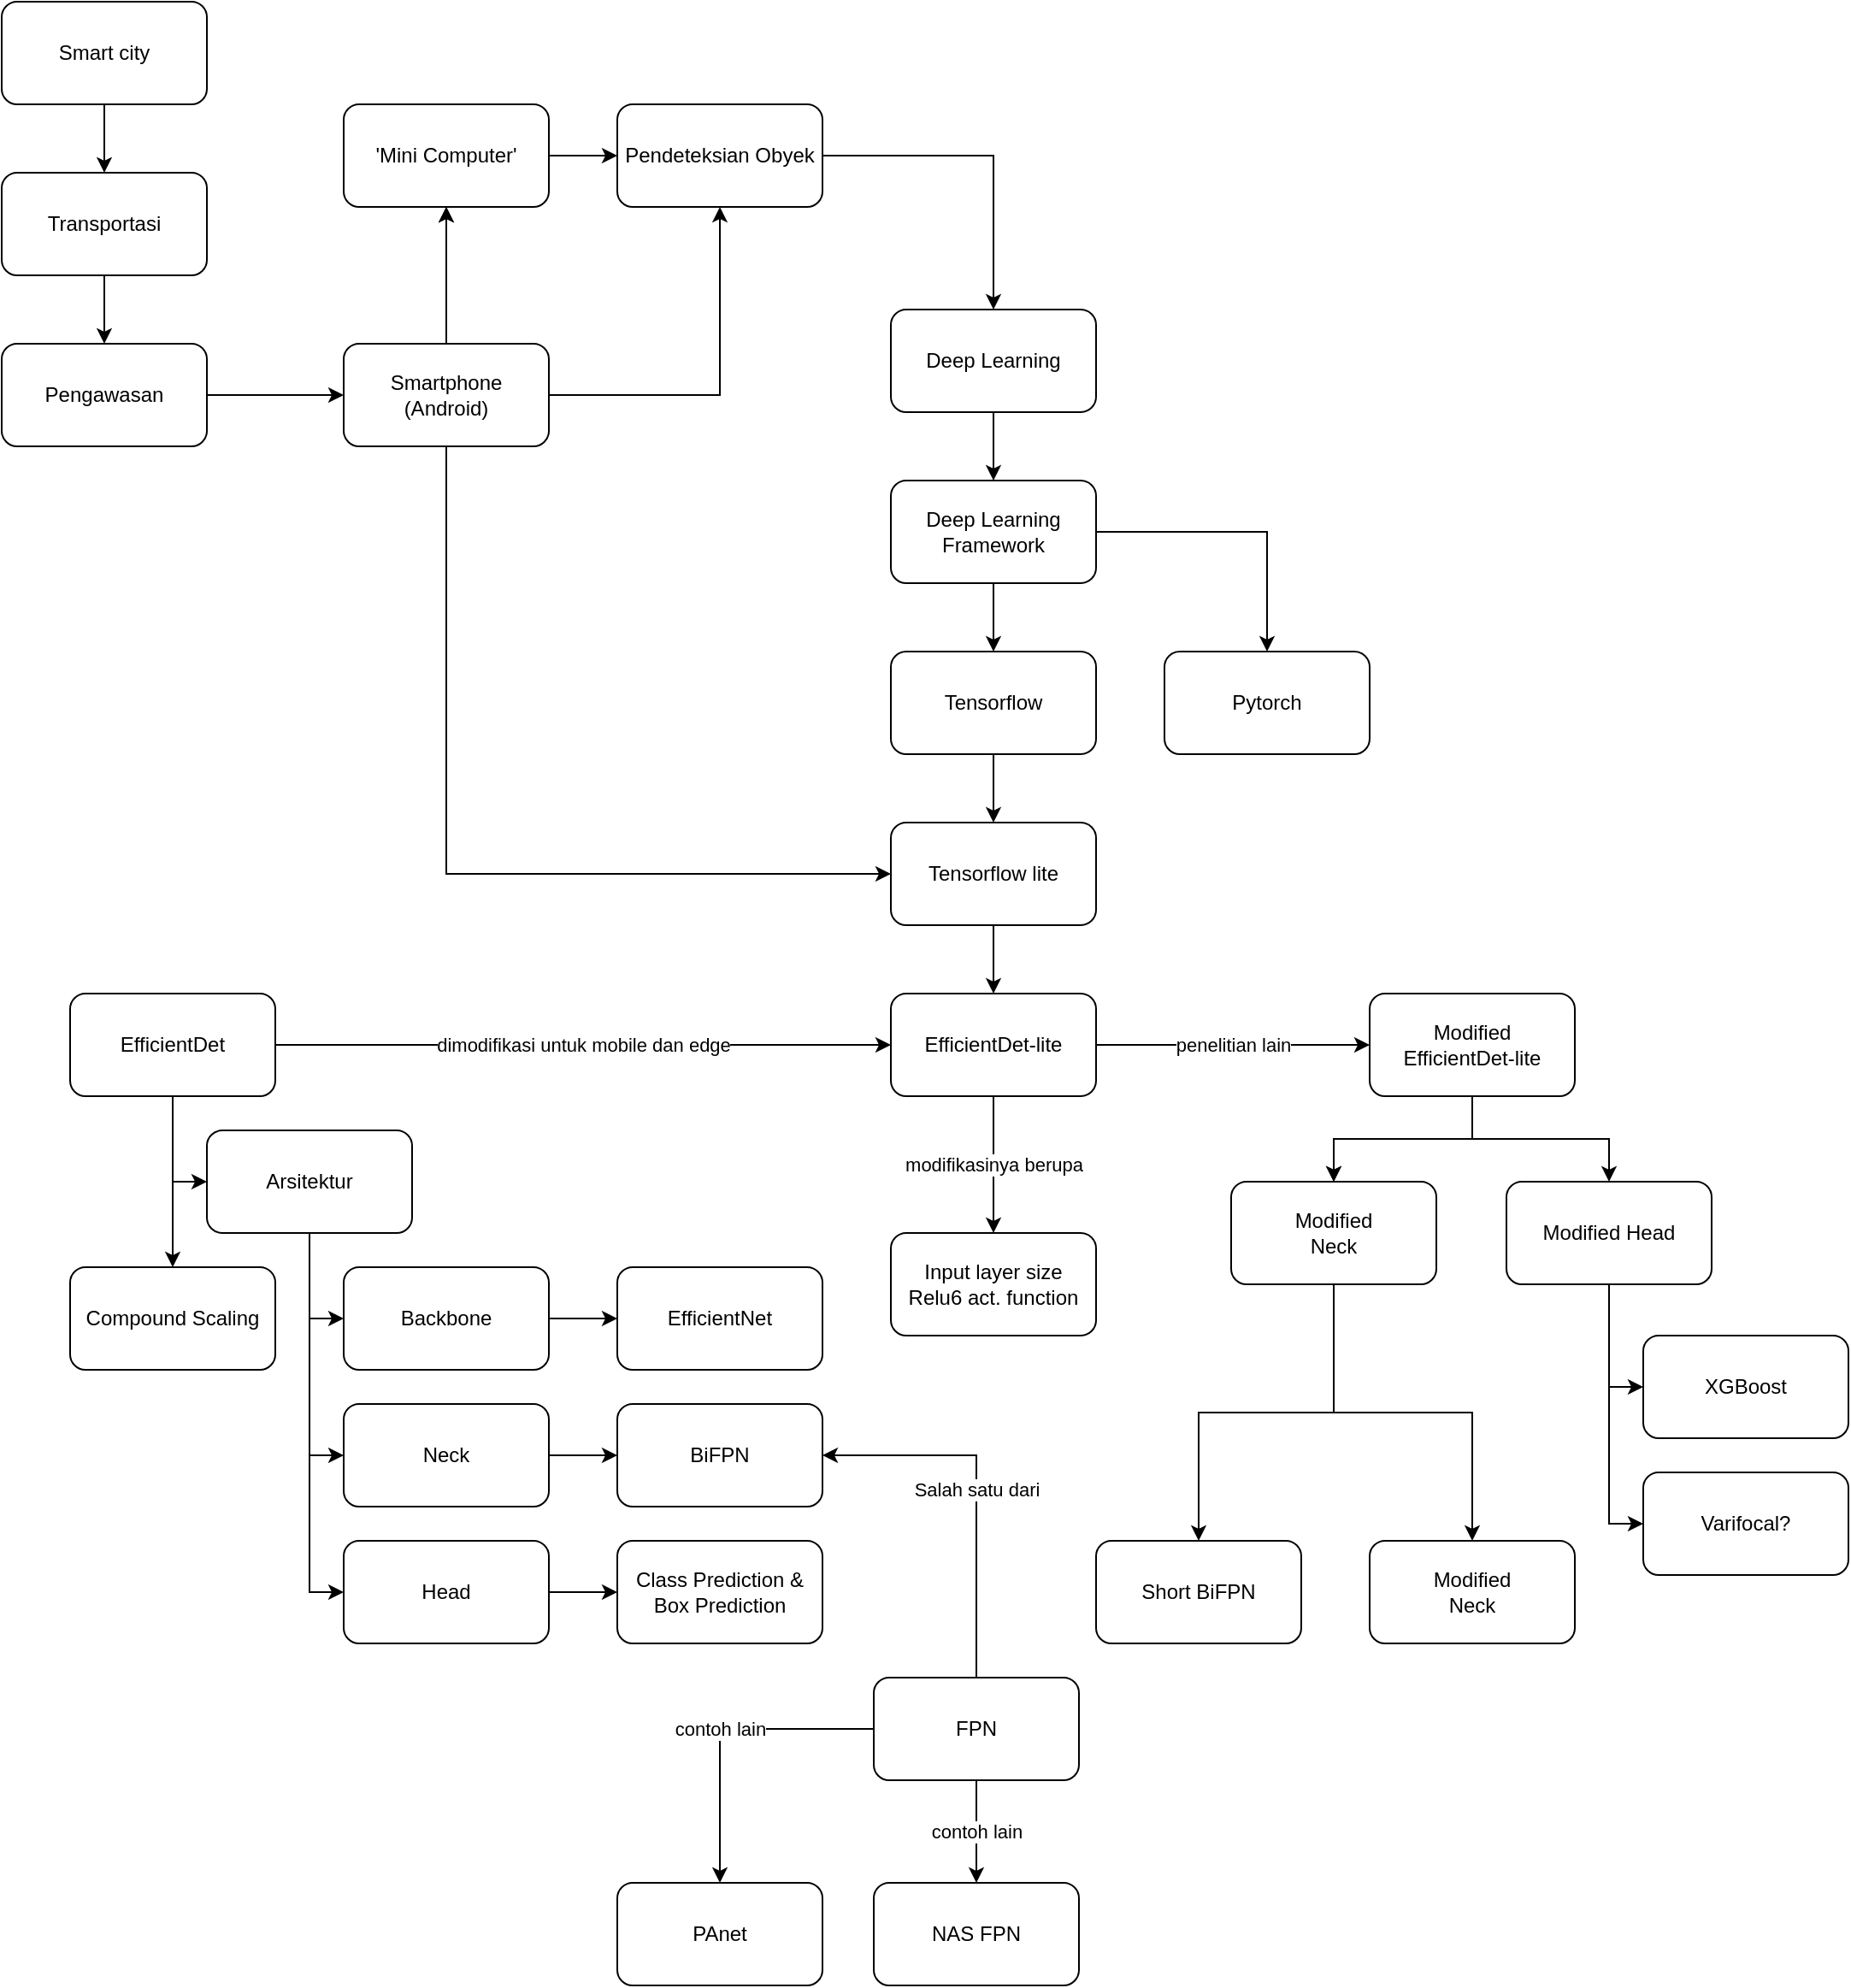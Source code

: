 <mxfile version="24.2.5" type="github" pages="3">
  <diagram id="7hVb7ib1BImvii1vWPBc" name="Page-1">
    <mxGraphModel dx="1824" dy="1672" grid="1" gridSize="10" guides="1" tooltips="1" connect="1" arrows="1" fold="1" page="1" pageScale="1" pageWidth="1169" pageHeight="827" math="0" shadow="0">
      <root>
        <mxCell id="0" />
        <mxCell id="1" parent="0" />
        <mxCell id="3BNdl_GEFzRhaG3r9pQ4-6" style="edgeStyle=orthogonalEdgeStyle;rounded=0;orthogonalLoop=1;jettySize=auto;html=1;entryX=0;entryY=0.5;entryDx=0;entryDy=0;" parent="1" source="3BNdl_GEFzRhaG3r9pQ4-1" target="3BNdl_GEFzRhaG3r9pQ4-5" edge="1">
          <mxGeometry relative="1" as="geometry" />
        </mxCell>
        <mxCell id="3BNdl_GEFzRhaG3r9pQ4-17" value="dimodifikasi untuk mobile dan edge" style="edgeStyle=orthogonalEdgeStyle;rounded=0;orthogonalLoop=1;jettySize=auto;html=1;entryX=0;entryY=0.5;entryDx=0;entryDy=0;" parent="1" source="3BNdl_GEFzRhaG3r9pQ4-1" target="3BNdl_GEFzRhaG3r9pQ4-16" edge="1">
          <mxGeometry relative="1" as="geometry" />
        </mxCell>
        <mxCell id="UB0eaC266-DqpEr_QdM3-1" style="edgeStyle=orthogonalEdgeStyle;rounded=0;orthogonalLoop=1;jettySize=auto;html=1;entryX=0.5;entryY=0;entryDx=0;entryDy=0;" parent="1" source="3BNdl_GEFzRhaG3r9pQ4-1" target="3BNdl_GEFzRhaG3r9pQ4-20" edge="1">
          <mxGeometry relative="1" as="geometry" />
        </mxCell>
        <mxCell id="3BNdl_GEFzRhaG3r9pQ4-1" value="EfficientDet" style="rounded=1;whiteSpace=wrap;html=1;" parent="1" vertex="1">
          <mxGeometry x="40" y="40" width="120" height="60" as="geometry" />
        </mxCell>
        <mxCell id="3BNdl_GEFzRhaG3r9pQ4-15" style="edgeStyle=orthogonalEdgeStyle;rounded=0;orthogonalLoop=1;jettySize=auto;html=1;" parent="1" source="3BNdl_GEFzRhaG3r9pQ4-2" target="3BNdl_GEFzRhaG3r9pQ4-10" edge="1">
          <mxGeometry relative="1" as="geometry" />
        </mxCell>
        <mxCell id="3BNdl_GEFzRhaG3r9pQ4-2" value="Head" style="rounded=1;whiteSpace=wrap;html=1;" parent="1" vertex="1">
          <mxGeometry x="200" y="360" width="120" height="60" as="geometry" />
        </mxCell>
        <mxCell id="3BNdl_GEFzRhaG3r9pQ4-14" style="edgeStyle=orthogonalEdgeStyle;rounded=0;orthogonalLoop=1;jettySize=auto;html=1;" parent="1" source="3BNdl_GEFzRhaG3r9pQ4-3" target="3BNdl_GEFzRhaG3r9pQ4-11" edge="1">
          <mxGeometry relative="1" as="geometry" />
        </mxCell>
        <mxCell id="3BNdl_GEFzRhaG3r9pQ4-3" value="Neck" style="rounded=1;whiteSpace=wrap;html=1;" parent="1" vertex="1">
          <mxGeometry x="200" y="280" width="120" height="60" as="geometry" />
        </mxCell>
        <mxCell id="3BNdl_GEFzRhaG3r9pQ4-13" style="edgeStyle=orthogonalEdgeStyle;rounded=0;orthogonalLoop=1;jettySize=auto;html=1;" parent="1" source="3BNdl_GEFzRhaG3r9pQ4-4" target="3BNdl_GEFzRhaG3r9pQ4-12" edge="1">
          <mxGeometry relative="1" as="geometry" />
        </mxCell>
        <mxCell id="3BNdl_GEFzRhaG3r9pQ4-4" value="Backbone" style="rounded=1;whiteSpace=wrap;html=1;" parent="1" vertex="1">
          <mxGeometry x="200" y="200" width="120" height="60" as="geometry" />
        </mxCell>
        <mxCell id="3BNdl_GEFzRhaG3r9pQ4-7" style="edgeStyle=orthogonalEdgeStyle;rounded=0;orthogonalLoop=1;jettySize=auto;html=1;entryX=0;entryY=0.5;entryDx=0;entryDy=0;" parent="1" source="3BNdl_GEFzRhaG3r9pQ4-5" target="3BNdl_GEFzRhaG3r9pQ4-4" edge="1">
          <mxGeometry relative="1" as="geometry" />
        </mxCell>
        <mxCell id="3BNdl_GEFzRhaG3r9pQ4-8" style="edgeStyle=orthogonalEdgeStyle;rounded=0;orthogonalLoop=1;jettySize=auto;html=1;entryX=0;entryY=0.5;entryDx=0;entryDy=0;" parent="1" source="3BNdl_GEFzRhaG3r9pQ4-5" target="3BNdl_GEFzRhaG3r9pQ4-3" edge="1">
          <mxGeometry relative="1" as="geometry" />
        </mxCell>
        <mxCell id="3BNdl_GEFzRhaG3r9pQ4-9" style="edgeStyle=orthogonalEdgeStyle;rounded=0;orthogonalLoop=1;jettySize=auto;html=1;entryX=0;entryY=0.5;entryDx=0;entryDy=0;" parent="1" source="3BNdl_GEFzRhaG3r9pQ4-5" target="3BNdl_GEFzRhaG3r9pQ4-2" edge="1">
          <mxGeometry relative="1" as="geometry" />
        </mxCell>
        <mxCell id="3BNdl_GEFzRhaG3r9pQ4-5" value="Arsitektur" style="rounded=1;whiteSpace=wrap;html=1;" parent="1" vertex="1">
          <mxGeometry x="120" y="120" width="120" height="60" as="geometry" />
        </mxCell>
        <mxCell id="3BNdl_GEFzRhaG3r9pQ4-10" value="Class Prediction &amp;amp; Box Prediction" style="rounded=1;whiteSpace=wrap;html=1;" parent="1" vertex="1">
          <mxGeometry x="360" y="360" width="120" height="60" as="geometry" />
        </mxCell>
        <mxCell id="3BNdl_GEFzRhaG3r9pQ4-19" value="Salah satu dari" style="edgeStyle=orthogonalEdgeStyle;rounded=0;orthogonalLoop=1;jettySize=auto;html=1;startArrow=classic;startFill=1;endArrow=none;endFill=0;" parent="1" source="3BNdl_GEFzRhaG3r9pQ4-11" target="3BNdl_GEFzRhaG3r9pQ4-18" edge="1">
          <mxGeometry relative="1" as="geometry" />
        </mxCell>
        <mxCell id="3BNdl_GEFzRhaG3r9pQ4-11" value="BiFPN" style="rounded=1;whiteSpace=wrap;html=1;" parent="1" vertex="1">
          <mxGeometry x="360" y="280" width="120" height="60" as="geometry" />
        </mxCell>
        <mxCell id="3BNdl_GEFzRhaG3r9pQ4-12" value="EfficientNet" style="rounded=1;whiteSpace=wrap;html=1;" parent="1" vertex="1">
          <mxGeometry x="360" y="200" width="120" height="60" as="geometry" />
        </mxCell>
        <mxCell id="3BNdl_GEFzRhaG3r9pQ4-22" value="penelitian lain" style="edgeStyle=orthogonalEdgeStyle;rounded=0;orthogonalLoop=1;jettySize=auto;html=1;" parent="1" source="3BNdl_GEFzRhaG3r9pQ4-16" target="3BNdl_GEFzRhaG3r9pQ4-21" edge="1">
          <mxGeometry relative="1" as="geometry" />
        </mxCell>
        <mxCell id="3BNdl_GEFzRhaG3r9pQ4-43" value="modifikasinya berupa" style="edgeStyle=orthogonalEdgeStyle;rounded=0;orthogonalLoop=1;jettySize=auto;html=1;" parent="1" source="3BNdl_GEFzRhaG3r9pQ4-16" target="3BNdl_GEFzRhaG3r9pQ4-42" edge="1">
          <mxGeometry relative="1" as="geometry" />
        </mxCell>
        <mxCell id="3BNdl_GEFzRhaG3r9pQ4-16" value="EfficientDet-lite" style="rounded=1;whiteSpace=wrap;html=1;" parent="1" vertex="1">
          <mxGeometry x="520" y="40" width="120" height="60" as="geometry" />
        </mxCell>
        <mxCell id="3BNdl_GEFzRhaG3r9pQ4-37" value="contoh lain" style="edgeStyle=orthogonalEdgeStyle;rounded=0;orthogonalLoop=1;jettySize=auto;html=1;" parent="1" source="3BNdl_GEFzRhaG3r9pQ4-18" target="3BNdl_GEFzRhaG3r9pQ4-36" edge="1">
          <mxGeometry relative="1" as="geometry" />
        </mxCell>
        <mxCell id="3BNdl_GEFzRhaG3r9pQ4-39" value="contoh lain" style="edgeStyle=orthogonalEdgeStyle;rounded=0;orthogonalLoop=1;jettySize=auto;html=1;" parent="1" source="3BNdl_GEFzRhaG3r9pQ4-18" target="3BNdl_GEFzRhaG3r9pQ4-38" edge="1">
          <mxGeometry relative="1" as="geometry" />
        </mxCell>
        <mxCell id="3BNdl_GEFzRhaG3r9pQ4-18" value="FPN" style="rounded=1;whiteSpace=wrap;html=1;" parent="1" vertex="1">
          <mxGeometry x="510" y="440" width="120" height="60" as="geometry" />
        </mxCell>
        <mxCell id="3BNdl_GEFzRhaG3r9pQ4-20" value="Compound Scaling" style="rounded=1;whiteSpace=wrap;html=1;" parent="1" vertex="1">
          <mxGeometry x="40" y="200" width="120" height="60" as="geometry" />
        </mxCell>
        <mxCell id="3BNdl_GEFzRhaG3r9pQ4-24" value="" style="edgeStyle=orthogonalEdgeStyle;rounded=0;orthogonalLoop=1;jettySize=auto;html=1;" parent="1" source="3BNdl_GEFzRhaG3r9pQ4-21" target="3BNdl_GEFzRhaG3r9pQ4-23" edge="1">
          <mxGeometry relative="1" as="geometry" />
        </mxCell>
        <mxCell id="3BNdl_GEFzRhaG3r9pQ4-25" value="" style="edgeStyle=orthogonalEdgeStyle;rounded=0;orthogonalLoop=1;jettySize=auto;html=1;" parent="1" source="3BNdl_GEFzRhaG3r9pQ4-21" target="3BNdl_GEFzRhaG3r9pQ4-23" edge="1">
          <mxGeometry relative="1" as="geometry" />
        </mxCell>
        <mxCell id="3BNdl_GEFzRhaG3r9pQ4-26" style="edgeStyle=orthogonalEdgeStyle;rounded=0;orthogonalLoop=1;jettySize=auto;html=1;entryX=0.5;entryY=0;entryDx=0;entryDy=0;" parent="1" source="3BNdl_GEFzRhaG3r9pQ4-21" target="3BNdl_GEFzRhaG3r9pQ4-27" edge="1">
          <mxGeometry relative="1" as="geometry">
            <mxPoint x="920" y="150" as="targetPoint" />
          </mxGeometry>
        </mxCell>
        <mxCell id="3BNdl_GEFzRhaG3r9pQ4-21" value="Modified&lt;br&gt;EfficientDet-lite" style="rounded=1;whiteSpace=wrap;html=1;" parent="1" vertex="1">
          <mxGeometry x="800" y="40" width="120" height="60" as="geometry" />
        </mxCell>
        <mxCell id="3BNdl_GEFzRhaG3r9pQ4-29" value="" style="edgeStyle=orthogonalEdgeStyle;rounded=0;orthogonalLoop=1;jettySize=auto;html=1;" parent="1" source="3BNdl_GEFzRhaG3r9pQ4-23" target="3BNdl_GEFzRhaG3r9pQ4-28" edge="1">
          <mxGeometry relative="1" as="geometry" />
        </mxCell>
        <mxCell id="3BNdl_GEFzRhaG3r9pQ4-35" value="" style="edgeStyle=orthogonalEdgeStyle;rounded=0;orthogonalLoop=1;jettySize=auto;html=1;" parent="1" source="3BNdl_GEFzRhaG3r9pQ4-23" target="3BNdl_GEFzRhaG3r9pQ4-34" edge="1">
          <mxGeometry relative="1" as="geometry" />
        </mxCell>
        <mxCell id="3BNdl_GEFzRhaG3r9pQ4-23" value="Modified&lt;br&gt;Neck" style="rounded=1;whiteSpace=wrap;html=1;" parent="1" vertex="1">
          <mxGeometry x="719" y="150" width="120" height="60" as="geometry" />
        </mxCell>
        <mxCell id="3BNdl_GEFzRhaG3r9pQ4-31" value="" style="edgeStyle=orthogonalEdgeStyle;rounded=0;orthogonalLoop=1;jettySize=auto;html=1;entryX=0;entryY=0.5;entryDx=0;entryDy=0;" parent="1" source="3BNdl_GEFzRhaG3r9pQ4-27" target="3BNdl_GEFzRhaG3r9pQ4-30" edge="1">
          <mxGeometry relative="1" as="geometry" />
        </mxCell>
        <mxCell id="3BNdl_GEFzRhaG3r9pQ4-33" value="" style="edgeStyle=orthogonalEdgeStyle;rounded=0;orthogonalLoop=1;jettySize=auto;html=1;entryX=0;entryY=0.5;entryDx=0;entryDy=0;" parent="1" source="3BNdl_GEFzRhaG3r9pQ4-27" target="3BNdl_GEFzRhaG3r9pQ4-32" edge="1">
          <mxGeometry relative="1" as="geometry" />
        </mxCell>
        <mxCell id="3BNdl_GEFzRhaG3r9pQ4-27" value="Modified Head" style="rounded=1;whiteSpace=wrap;html=1;" parent="1" vertex="1">
          <mxGeometry x="880" y="150" width="120" height="60" as="geometry" />
        </mxCell>
        <mxCell id="3BNdl_GEFzRhaG3r9pQ4-28" value="Short BiFPN" style="rounded=1;whiteSpace=wrap;html=1;" parent="1" vertex="1">
          <mxGeometry x="640" y="360" width="120" height="60" as="geometry" />
        </mxCell>
        <mxCell id="3BNdl_GEFzRhaG3r9pQ4-30" value="XGBoost" style="rounded=1;whiteSpace=wrap;html=1;" parent="1" vertex="1">
          <mxGeometry x="960" y="240" width="120" height="60" as="geometry" />
        </mxCell>
        <mxCell id="3BNdl_GEFzRhaG3r9pQ4-32" value="Varifocal?" style="rounded=1;whiteSpace=wrap;html=1;" parent="1" vertex="1">
          <mxGeometry x="960" y="320" width="120" height="60" as="geometry" />
        </mxCell>
        <mxCell id="3BNdl_GEFzRhaG3r9pQ4-34" value="Modified&lt;br&gt;Neck" style="rounded=1;whiteSpace=wrap;html=1;" parent="1" vertex="1">
          <mxGeometry x="800" y="360" width="120" height="60" as="geometry" />
        </mxCell>
        <mxCell id="3BNdl_GEFzRhaG3r9pQ4-36" value="PAnet" style="rounded=1;whiteSpace=wrap;html=1;" parent="1" vertex="1">
          <mxGeometry x="360" y="560" width="120" height="60" as="geometry" />
        </mxCell>
        <mxCell id="3BNdl_GEFzRhaG3r9pQ4-38" value="NAS FPN" style="rounded=1;whiteSpace=wrap;html=1;" parent="1" vertex="1">
          <mxGeometry x="510" y="560" width="120" height="60" as="geometry" />
        </mxCell>
        <mxCell id="3BNdl_GEFzRhaG3r9pQ4-42" value="&lt;blockquote style=&quot;margin: 0 0 0 40px; border: none; padding: 0px;&quot;&gt;&lt;/blockquote&gt;&lt;span style=&quot;background-color: initial;&quot;&gt;Input layer size&lt;/span&gt;&lt;br&gt;&lt;span style=&quot;background-color: initial;&quot;&gt;Relu6 act. function&lt;/span&gt;" style="rounded=1;whiteSpace=wrap;html=1;align=center;" parent="1" vertex="1">
          <mxGeometry x="520" y="180" width="120" height="60" as="geometry" />
        </mxCell>
        <mxCell id="UB0eaC266-DqpEr_QdM3-3" value="" style="edgeStyle=orthogonalEdgeStyle;rounded=0;orthogonalLoop=1;jettySize=auto;html=1;" parent="1" source="UB0eaC266-DqpEr_QdM3-2" target="3BNdl_GEFzRhaG3r9pQ4-16" edge="1">
          <mxGeometry relative="1" as="geometry" />
        </mxCell>
        <mxCell id="UB0eaC266-DqpEr_QdM3-2" value="Tensorflow lite" style="rounded=1;whiteSpace=wrap;html=1;" parent="1" vertex="1">
          <mxGeometry x="520" y="-60" width="120" height="60" as="geometry" />
        </mxCell>
        <mxCell id="UB0eaC266-DqpEr_QdM3-5" value="" style="edgeStyle=orthogonalEdgeStyle;rounded=0;orthogonalLoop=1;jettySize=auto;html=1;" parent="1" source="UB0eaC266-DqpEr_QdM3-4" target="UB0eaC266-DqpEr_QdM3-2" edge="1">
          <mxGeometry relative="1" as="geometry" />
        </mxCell>
        <mxCell id="UB0eaC266-DqpEr_QdM3-4" value="Tensorflow" style="rounded=1;whiteSpace=wrap;html=1;" parent="1" vertex="1">
          <mxGeometry x="520" y="-160" width="120" height="60" as="geometry" />
        </mxCell>
        <mxCell id="UB0eaC266-DqpEr_QdM3-7" value="" style="edgeStyle=orthogonalEdgeStyle;rounded=0;orthogonalLoop=1;jettySize=auto;html=1;" parent="1" source="UB0eaC266-DqpEr_QdM3-6" target="UB0eaC266-DqpEr_QdM3-4" edge="1">
          <mxGeometry relative="1" as="geometry" />
        </mxCell>
        <mxCell id="UB0eaC266-DqpEr_QdM3-9" value="" style="edgeStyle=orthogonalEdgeStyle;rounded=0;orthogonalLoop=1;jettySize=auto;html=1;" parent="1" source="UB0eaC266-DqpEr_QdM3-6" target="UB0eaC266-DqpEr_QdM3-8" edge="1">
          <mxGeometry relative="1" as="geometry" />
        </mxCell>
        <mxCell id="UB0eaC266-DqpEr_QdM3-6" value="Deep Learning&lt;br&gt;Framework" style="rounded=1;whiteSpace=wrap;html=1;" parent="1" vertex="1">
          <mxGeometry x="520" y="-260" width="120" height="60" as="geometry" />
        </mxCell>
        <mxCell id="UB0eaC266-DqpEr_QdM3-8" value="Pytorch" style="rounded=1;whiteSpace=wrap;html=1;" parent="1" vertex="1">
          <mxGeometry x="680" y="-160" width="120" height="60" as="geometry" />
        </mxCell>
        <mxCell id="UB0eaC266-DqpEr_QdM3-11" style="edgeStyle=orthogonalEdgeStyle;rounded=0;orthogonalLoop=1;jettySize=auto;html=1;exitX=0.5;exitY=1;exitDx=0;exitDy=0;" parent="1" source="UB0eaC266-DqpEr_QdM3-10" target="UB0eaC266-DqpEr_QdM3-2" edge="1">
          <mxGeometry relative="1" as="geometry">
            <Array as="points">
              <mxPoint x="260" y="-30" />
            </Array>
          </mxGeometry>
        </mxCell>
        <mxCell id="UB0eaC266-DqpEr_QdM3-13" value="" style="edgeStyle=orthogonalEdgeStyle;rounded=0;orthogonalLoop=1;jettySize=auto;html=1;" parent="1" source="UB0eaC266-DqpEr_QdM3-10" target="UB0eaC266-DqpEr_QdM3-12" edge="1">
          <mxGeometry relative="1" as="geometry" />
        </mxCell>
        <mxCell id="UB0eaC266-DqpEr_QdM3-14" value="" style="edgeStyle=orthogonalEdgeStyle;rounded=0;orthogonalLoop=1;jettySize=auto;html=1;" parent="1" source="UB0eaC266-DqpEr_QdM3-15" target="UB0eaC266-DqpEr_QdM3-12" edge="1">
          <mxGeometry relative="1" as="geometry" />
        </mxCell>
        <mxCell id="UB0eaC266-DqpEr_QdM3-16" value="" style="edgeStyle=orthogonalEdgeStyle;rounded=0;orthogonalLoop=1;jettySize=auto;html=1;" parent="1" source="UB0eaC266-DqpEr_QdM3-10" target="UB0eaC266-DqpEr_QdM3-15" edge="1">
          <mxGeometry relative="1" as="geometry" />
        </mxCell>
        <mxCell id="UB0eaC266-DqpEr_QdM3-10" value="Smartphone&lt;br&gt;(Android)" style="rounded=1;whiteSpace=wrap;html=1;" parent="1" vertex="1">
          <mxGeometry x="200" y="-340" width="120" height="60" as="geometry" />
        </mxCell>
        <mxCell id="UB0eaC266-DqpEr_QdM3-24" value="" style="edgeStyle=orthogonalEdgeStyle;rounded=0;orthogonalLoop=1;jettySize=auto;html=1;" parent="1" source="UB0eaC266-DqpEr_QdM3-12" target="UB0eaC266-DqpEr_QdM3-23" edge="1">
          <mxGeometry relative="1" as="geometry" />
        </mxCell>
        <mxCell id="UB0eaC266-DqpEr_QdM3-12" value="Pendeteksian Obyek" style="rounded=1;whiteSpace=wrap;html=1;" parent="1" vertex="1">
          <mxGeometry x="360" y="-480" width="120" height="60" as="geometry" />
        </mxCell>
        <mxCell id="UB0eaC266-DqpEr_QdM3-19" value="" style="edgeStyle=orthogonalEdgeStyle;rounded=0;orthogonalLoop=1;jettySize=auto;html=1;" parent="1" source="UB0eaC266-DqpEr_QdM3-17" target="UB0eaC266-DqpEr_QdM3-18" edge="1">
          <mxGeometry relative="1" as="geometry" />
        </mxCell>
        <mxCell id="UB0eaC266-DqpEr_QdM3-17" value="Smart city" style="rounded=1;whiteSpace=wrap;html=1;" parent="1" vertex="1">
          <mxGeometry y="-540" width="120" height="60" as="geometry" />
        </mxCell>
        <mxCell id="UB0eaC266-DqpEr_QdM3-21" value="" style="edgeStyle=orthogonalEdgeStyle;rounded=0;orthogonalLoop=1;jettySize=auto;html=1;" parent="1" source="UB0eaC266-DqpEr_QdM3-18" target="UB0eaC266-DqpEr_QdM3-20" edge="1">
          <mxGeometry relative="1" as="geometry" />
        </mxCell>
        <mxCell id="UB0eaC266-DqpEr_QdM3-18" value="Transportasi" style="rounded=1;whiteSpace=wrap;html=1;" parent="1" vertex="1">
          <mxGeometry y="-440" width="120" height="60" as="geometry" />
        </mxCell>
        <mxCell id="UB0eaC266-DqpEr_QdM3-27" style="edgeStyle=orthogonalEdgeStyle;rounded=0;orthogonalLoop=1;jettySize=auto;html=1;entryX=0;entryY=0.5;entryDx=0;entryDy=0;" parent="1" source="UB0eaC266-DqpEr_QdM3-20" target="UB0eaC266-DqpEr_QdM3-10" edge="1">
          <mxGeometry relative="1" as="geometry" />
        </mxCell>
        <mxCell id="UB0eaC266-DqpEr_QdM3-20" value="Pengawasan" style="rounded=1;whiteSpace=wrap;html=1;" parent="1" vertex="1">
          <mxGeometry y="-340" width="120" height="60" as="geometry" />
        </mxCell>
        <mxCell id="UB0eaC266-DqpEr_QdM3-25" style="edgeStyle=orthogonalEdgeStyle;rounded=0;orthogonalLoop=1;jettySize=auto;html=1;entryX=0.5;entryY=0;entryDx=0;entryDy=0;" parent="1" source="UB0eaC266-DqpEr_QdM3-23" target="UB0eaC266-DqpEr_QdM3-6" edge="1">
          <mxGeometry relative="1" as="geometry" />
        </mxCell>
        <mxCell id="UB0eaC266-DqpEr_QdM3-23" value="Deep Learning" style="rounded=1;whiteSpace=wrap;html=1;" parent="1" vertex="1">
          <mxGeometry x="520" y="-360" width="120" height="60" as="geometry" />
        </mxCell>
        <mxCell id="UB0eaC266-DqpEr_QdM3-28" value="" style="edgeStyle=orthogonalEdgeStyle;rounded=0;orthogonalLoop=1;jettySize=auto;html=1;" parent="1" source="UB0eaC266-DqpEr_QdM3-10" target="UB0eaC266-DqpEr_QdM3-15" edge="1">
          <mxGeometry relative="1" as="geometry">
            <mxPoint x="320" y="-310" as="sourcePoint" />
            <mxPoint x="420" y="-420" as="targetPoint" />
          </mxGeometry>
        </mxCell>
        <mxCell id="UB0eaC266-DqpEr_QdM3-15" value="&#39;Mini Computer&#39;" style="rounded=1;whiteSpace=wrap;html=1;" parent="1" vertex="1">
          <mxGeometry x="200" y="-480" width="120" height="60" as="geometry" />
        </mxCell>
      </root>
    </mxGraphModel>
  </diagram>
  <diagram id="_BE6PhbbxH7V8y9McZRp" name="effdet">
    <mxGraphModel dx="2146" dy="994" grid="1" gridSize="10" guides="1" tooltips="1" connect="1" arrows="1" fold="1" page="1" pageScale="1" pageWidth="1654" pageHeight="1169" math="0" shadow="0">
      <root>
        <mxCell id="0" />
        <mxCell id="1" parent="0" />
        <mxCell id="MW5vYafI3tXqi2waWJN--19" style="edgeStyle=orthogonalEdgeStyle;rounded=0;orthogonalLoop=1;jettySize=auto;html=1;entryX=0.5;entryY=1;entryDx=0;entryDy=0;" parent="1" source="MW5vYafI3tXqi2waWJN--1" target="MW5vYafI3tXqi2waWJN--2" edge="1">
          <mxGeometry relative="1" as="geometry" />
        </mxCell>
        <mxCell id="MW5vYafI3tXqi2waWJN--1" value="" style="rounded=0;whiteSpace=wrap;html=1;labelBackgroundColor=default;fillColor=#000000;" parent="1" vertex="1">
          <mxGeometry x="80" y="540" width="320" height="10" as="geometry" />
        </mxCell>
        <mxCell id="MW5vYafI3tXqi2waWJN--20" style="edgeStyle=orthogonalEdgeStyle;rounded=0;orthogonalLoop=1;jettySize=auto;html=1;entryX=0.5;entryY=1;entryDx=0;entryDy=0;" parent="1" source="MW5vYafI3tXqi2waWJN--2" target="MW5vYafI3tXqi2waWJN--3" edge="1">
          <mxGeometry relative="1" as="geometry" />
        </mxCell>
        <mxCell id="MW5vYafI3tXqi2waWJN--2" value="" style="rounded=0;whiteSpace=wrap;html=1;labelBackgroundColor=default;fillColor=#000000;" parent="1" vertex="1">
          <mxGeometry x="120" y="490" width="240" height="10" as="geometry" />
        </mxCell>
        <mxCell id="MW5vYafI3tXqi2waWJN--21" style="edgeStyle=orthogonalEdgeStyle;rounded=0;orthogonalLoop=1;jettySize=auto;html=1;entryX=0.5;entryY=1;entryDx=0;entryDy=0;" parent="1" source="MW5vYafI3tXqi2waWJN--3" target="MW5vYafI3tXqi2waWJN--4" edge="1">
          <mxGeometry relative="1" as="geometry" />
        </mxCell>
        <mxCell id="MW5vYafI3tXqi2waWJN--66" style="edgeStyle=orthogonalEdgeStyle;rounded=0;orthogonalLoop=1;jettySize=auto;html=1;entryX=0;entryY=0.5;entryDx=0;entryDy=0;" parent="1" source="MW5vYafI3tXqi2waWJN--3" target="MW5vYafI3tXqi2waWJN--25" edge="1">
          <mxGeometry relative="1" as="geometry">
            <Array as="points">
              <mxPoint x="240" y="400" />
            </Array>
          </mxGeometry>
        </mxCell>
        <mxCell id="MW5vYafI3tXqi2waWJN--3" value="" style="rounded=0;whiteSpace=wrap;html=1;labelBackgroundColor=default;fillColor=#cb2c3c;fillStyle=solid;" parent="1" vertex="1">
          <mxGeometry x="140" y="430" width="200" height="10" as="geometry" />
        </mxCell>
        <mxCell id="MW5vYafI3tXqi2waWJN--22" style="edgeStyle=orthogonalEdgeStyle;rounded=0;orthogonalLoop=1;jettySize=auto;html=1;entryX=0.5;entryY=1;entryDx=0;entryDy=0;" parent="1" source="MW5vYafI3tXqi2waWJN--4" target="MW5vYafI3tXqi2waWJN--5" edge="1">
          <mxGeometry relative="1" as="geometry" />
        </mxCell>
        <mxCell id="MW5vYafI3tXqi2waWJN--65" style="edgeStyle=orthogonalEdgeStyle;rounded=0;orthogonalLoop=1;jettySize=auto;html=1;entryX=0;entryY=0.5;entryDx=0;entryDy=0;" parent="1" source="MW5vYafI3tXqi2waWJN--4" target="MW5vYafI3tXqi2waWJN--26" edge="1">
          <mxGeometry relative="1" as="geometry">
            <Array as="points">
              <mxPoint x="240" y="340" />
            </Array>
          </mxGeometry>
        </mxCell>
        <mxCell id="MW5vYafI3tXqi2waWJN--4" value="" style="rounded=0;whiteSpace=wrap;html=1;labelBackgroundColor=default;fillColor=#7c4583;fillStyle=solid;" parent="1" vertex="1">
          <mxGeometry x="160" y="370" width="160" height="10" as="geometry" />
        </mxCell>
        <mxCell id="MW5vYafI3tXqi2waWJN--23" style="edgeStyle=orthogonalEdgeStyle;rounded=0;orthogonalLoop=1;jettySize=auto;html=1;entryX=0.5;entryY=1;entryDx=0;entryDy=0;" parent="1" source="MW5vYafI3tXqi2waWJN--5" target="MW5vYafI3tXqi2waWJN--6" edge="1">
          <mxGeometry relative="1" as="geometry" />
        </mxCell>
        <mxCell id="MW5vYafI3tXqi2waWJN--64" style="edgeStyle=orthogonalEdgeStyle;rounded=0;orthogonalLoop=1;jettySize=auto;html=1;entryX=0;entryY=0.5;entryDx=0;entryDy=0;" parent="1" source="MW5vYafI3tXqi2waWJN--5" target="MW5vYafI3tXqi2waWJN--27" edge="1">
          <mxGeometry relative="1" as="geometry">
            <Array as="points">
              <mxPoint x="240" y="280" />
            </Array>
          </mxGeometry>
        </mxCell>
        <mxCell id="MW5vYafI3tXqi2waWJN--5" value="" style="rounded=0;whiteSpace=wrap;html=1;labelBackgroundColor=default;fillColor=#a2db7a;" parent="1" vertex="1">
          <mxGeometry x="180" y="310" width="120" height="10" as="geometry" />
        </mxCell>
        <mxCell id="MW5vYafI3tXqi2waWJN--24" style="edgeStyle=orthogonalEdgeStyle;rounded=0;orthogonalLoop=1;jettySize=auto;html=1;entryX=0.5;entryY=1;entryDx=0;entryDy=0;" parent="1" source="MW5vYafI3tXqi2waWJN--6" target="MW5vYafI3tXqi2waWJN--7" edge="1">
          <mxGeometry relative="1" as="geometry" />
        </mxCell>
        <mxCell id="MW5vYafI3tXqi2waWJN--63" style="edgeStyle=orthogonalEdgeStyle;rounded=0;orthogonalLoop=1;jettySize=auto;html=1;entryX=0;entryY=0.5;entryDx=0;entryDy=0;" parent="1" source="MW5vYafI3tXqi2waWJN--6" target="MW5vYafI3tXqi2waWJN--28" edge="1">
          <mxGeometry relative="1" as="geometry">
            <Array as="points">
              <mxPoint x="240" y="220" />
            </Array>
          </mxGeometry>
        </mxCell>
        <mxCell id="MW5vYafI3tXqi2waWJN--6" value="" style="rounded=0;whiteSpace=wrap;html=1;labelBackgroundColor=default;fillColor=#b0d8ee;" parent="1" vertex="1">
          <mxGeometry x="200" y="250" width="80" height="10" as="geometry" />
        </mxCell>
        <mxCell id="MW5vYafI3tXqi2waWJN--62" style="edgeStyle=orthogonalEdgeStyle;rounded=0;orthogonalLoop=1;jettySize=auto;html=1;entryX=0;entryY=0.5;entryDx=0;entryDy=0;" parent="1" source="MW5vYafI3tXqi2waWJN--7" target="MW5vYafI3tXqi2waWJN--29" edge="1">
          <mxGeometry relative="1" as="geometry">
            <Array as="points">
              <mxPoint x="240" y="160" />
            </Array>
          </mxGeometry>
        </mxCell>
        <mxCell id="MW5vYafI3tXqi2waWJN--7" value="" style="rounded=0;whiteSpace=wrap;html=1;labelBackgroundColor=#000000;fillColor=#FFFFFF;" parent="1" vertex="1">
          <mxGeometry x="220" y="190" width="40" height="10" as="geometry" />
        </mxCell>
        <mxCell id="MW5vYafI3tXqi2waWJN--8" value="P&lt;sub style=&quot;font-size: 16px;&quot;&gt;1&lt;/sub&gt; / 2" style="text;html=1;strokeColor=none;fillColor=none;align=center;verticalAlign=middle;whiteSpace=wrap;rounded=0;fontSize=16;" parent="1" vertex="1">
          <mxGeometry x="20" y="520" width="60" height="30" as="geometry" />
        </mxCell>
        <mxCell id="MW5vYafI3tXqi2waWJN--9" value="P&lt;sub style=&quot;font-size: 16px;&quot;&gt;2&lt;/sub&gt; / 4" style="text;html=1;strokeColor=none;fillColor=none;align=center;verticalAlign=middle;whiteSpace=wrap;rounded=0;fontSize=16;" parent="1" vertex="1">
          <mxGeometry x="60" y="470" width="60" height="30" as="geometry" />
        </mxCell>
        <mxCell id="MW5vYafI3tXqi2waWJN--10" value="P&lt;sub style=&quot;font-size: 16px;&quot;&gt;3&lt;/sub&gt; / 8" style="text;html=1;strokeColor=none;fillColor=none;align=center;verticalAlign=middle;whiteSpace=wrap;rounded=0;fontSize=16;" parent="1" vertex="1">
          <mxGeometry x="80" y="410" width="60" height="30" as="geometry" />
        </mxCell>
        <mxCell id="MW5vYafI3tXqi2waWJN--11" value="P&lt;sub style=&quot;font-size: 16px;&quot;&gt;4&lt;/sub&gt; / 16" style="text;html=1;strokeColor=none;fillColor=none;align=center;verticalAlign=middle;whiteSpace=wrap;rounded=0;fontSize=16;" parent="1" vertex="1">
          <mxGeometry x="100" y="350" width="60" height="30" as="geometry" />
        </mxCell>
        <mxCell id="MW5vYafI3tXqi2waWJN--12" value="P&lt;sub style=&quot;font-size: 16px;&quot;&gt;5&lt;/sub&gt; / 32" style="text;html=1;strokeColor=none;fillColor=none;align=center;verticalAlign=middle;whiteSpace=wrap;rounded=0;fontSize=16;" parent="1" vertex="1">
          <mxGeometry x="120" y="290" width="60" height="30" as="geometry" />
        </mxCell>
        <mxCell id="MW5vYafI3tXqi2waWJN--13" value="P&lt;sub style=&quot;font-size: 16px;&quot;&gt;6&lt;/sub&gt; / 64" style="text;html=1;strokeColor=none;fillColor=none;align=center;verticalAlign=middle;whiteSpace=wrap;rounded=0;fontSize=16;" parent="1" vertex="1">
          <mxGeometry x="140" y="230" width="60" height="30" as="geometry" />
        </mxCell>
        <mxCell id="MW5vYafI3tXqi2waWJN--14" value="P&lt;sub style=&quot;font-size: 16px;&quot;&gt;7&lt;/sub&gt; / 128" style="text;html=1;strokeColor=none;fillColor=none;align=center;verticalAlign=middle;whiteSpace=wrap;rounded=0;fontSize=16;" parent="1" vertex="1">
          <mxGeometry x="160" y="170" width="60" height="30" as="geometry" />
        </mxCell>
        <mxCell id="MW5vYafI3tXqi2waWJN--18" style="edgeStyle=orthogonalEdgeStyle;rounded=0;orthogonalLoop=1;jettySize=auto;html=1;entryX=0.5;entryY=1;entryDx=0;entryDy=0;" parent="1" source="MW5vYafI3tXqi2waWJN--15" target="MW5vYafI3tXqi2waWJN--1" edge="1">
          <mxGeometry relative="1" as="geometry" />
        </mxCell>
        <mxCell id="MW5vYafI3tXqi2waWJN--15" value="" style="rounded=0;whiteSpace=wrap;html=1;labelBackgroundColor=default;fillColor=#000000;" parent="1" vertex="1">
          <mxGeometry x="60" y="590" width="360" height="10" as="geometry" />
        </mxCell>
        <mxCell id="MW5vYafI3tXqi2waWJN--16" value="Input" style="text;html=1;strokeColor=none;fillColor=none;align=center;verticalAlign=middle;whiteSpace=wrap;rounded=0;fontSize=16;" parent="1" vertex="1">
          <mxGeometry y="570" width="60" height="30" as="geometry" />
        </mxCell>
        <mxCell id="MW5vYafI3tXqi2waWJN--17" value="EfficientNet backbone" style="text;html=1;strokeColor=none;fillColor=none;align=center;verticalAlign=middle;whiteSpace=wrap;rounded=0;fontSize=16;fontStyle=1" parent="1" vertex="1">
          <mxGeometry x="160" y="610" width="160" height="30" as="geometry" />
        </mxCell>
        <mxCell id="MW5vYafI3tXqi2waWJN--48" style="edgeStyle=orthogonalEdgeStyle;rounded=0;orthogonalLoop=1;jettySize=auto;html=1;entryX=0;entryY=0.5;entryDx=0;entryDy=0;" parent="1" source="MW5vYafI3tXqi2waWJN--25" target="MW5vYafI3tXqi2waWJN--35" edge="1">
          <mxGeometry relative="1" as="geometry" />
        </mxCell>
        <mxCell id="MW5vYafI3tXqi2waWJN--25" value="" style="ellipse;whiteSpace=wrap;html=1;aspect=fixed;fillColor=#FFFFFF;fillStyle=solid;fontSize=16;" parent="1" vertex="1">
          <mxGeometry x="430" y="390" width="20" height="20" as="geometry" />
        </mxCell>
        <mxCell id="MW5vYafI3tXqi2waWJN--49" style="edgeStyle=orthogonalEdgeStyle;rounded=0;orthogonalLoop=1;jettySize=auto;html=1;entryX=0;entryY=0.5;entryDx=0;entryDy=0;" parent="1" source="MW5vYafI3tXqi2waWJN--26" target="MW5vYafI3tXqi2waWJN--31" edge="1">
          <mxGeometry relative="1" as="geometry" />
        </mxCell>
        <mxCell id="MW5vYafI3tXqi2waWJN--57" style="edgeStyle=orthogonalEdgeStyle;rounded=0;orthogonalLoop=1;jettySize=auto;html=1;entryX=0;entryY=0;entryDx=0;entryDy=0;curved=1;" parent="1" source="MW5vYafI3tXqi2waWJN--26" target="MW5vYafI3tXqi2waWJN--36" edge="1">
          <mxGeometry relative="1" as="geometry">
            <Array as="points">
              <mxPoint x="440" y="310" />
              <mxPoint x="593" y="310" />
            </Array>
          </mxGeometry>
        </mxCell>
        <mxCell id="MW5vYafI3tXqi2waWJN--26" value="" style="ellipse;whiteSpace=wrap;html=1;aspect=fixed;fillColor=#FFFFFF;fillStyle=solid;fontSize=16;" parent="1" vertex="1">
          <mxGeometry x="430" y="330" width="20" height="20" as="geometry" />
        </mxCell>
        <mxCell id="MW5vYafI3tXqi2waWJN--50" style="edgeStyle=orthogonalEdgeStyle;rounded=0;orthogonalLoop=1;jettySize=auto;html=1;entryX=0;entryY=0.5;entryDx=0;entryDy=0;" parent="1" source="MW5vYafI3tXqi2waWJN--27" target="MW5vYafI3tXqi2waWJN--32" edge="1">
          <mxGeometry relative="1" as="geometry" />
        </mxCell>
        <mxCell id="MW5vYafI3tXqi2waWJN--58" style="edgeStyle=orthogonalEdgeStyle;rounded=0;orthogonalLoop=1;jettySize=auto;html=1;entryX=0;entryY=0;entryDx=0;entryDy=0;curved=1;" parent="1" source="MW5vYafI3tXqi2waWJN--27" target="MW5vYafI3tXqi2waWJN--37" edge="1">
          <mxGeometry relative="1" as="geometry">
            <Array as="points">
              <mxPoint x="440" y="250" />
              <mxPoint x="593" y="250" />
            </Array>
          </mxGeometry>
        </mxCell>
        <mxCell id="MW5vYafI3tXqi2waWJN--27" value="" style="ellipse;whiteSpace=wrap;html=1;aspect=fixed;fillColor=#FFFFFF;fillStyle=solid;fontSize=16;" parent="1" vertex="1">
          <mxGeometry x="430" y="270" width="20" height="20" as="geometry" />
        </mxCell>
        <mxCell id="MW5vYafI3tXqi2waWJN--51" style="edgeStyle=orthogonalEdgeStyle;rounded=0;orthogonalLoop=1;jettySize=auto;html=1;" parent="1" source="MW5vYafI3tXqi2waWJN--28" target="MW5vYafI3tXqi2waWJN--33" edge="1">
          <mxGeometry relative="1" as="geometry" />
        </mxCell>
        <mxCell id="MW5vYafI3tXqi2waWJN--59" style="edgeStyle=orthogonalEdgeStyle;rounded=0;orthogonalLoop=1;jettySize=auto;html=1;entryX=0;entryY=0;entryDx=0;entryDy=0;curved=1;" parent="1" source="MW5vYafI3tXqi2waWJN--28" target="MW5vYafI3tXqi2waWJN--38" edge="1">
          <mxGeometry relative="1" as="geometry">
            <Array as="points">
              <mxPoint x="440" y="190" />
              <mxPoint x="593" y="190" />
            </Array>
          </mxGeometry>
        </mxCell>
        <mxCell id="MW5vYafI3tXqi2waWJN--28" value="" style="ellipse;whiteSpace=wrap;html=1;aspect=fixed;fillColor=#FFFFFF;fillStyle=solid;fontSize=16;" parent="1" vertex="1">
          <mxGeometry x="430" y="210" width="20" height="20" as="geometry" />
        </mxCell>
        <mxCell id="MW5vYafI3tXqi2waWJN--40" style="edgeStyle=orthogonalEdgeStyle;rounded=0;orthogonalLoop=1;jettySize=auto;html=1;entryX=0;entryY=0.5;entryDx=0;entryDy=0;" parent="1" source="MW5vYafI3tXqi2waWJN--29" target="MW5vYafI3tXqi2waWJN--39" edge="1">
          <mxGeometry relative="1" as="geometry" />
        </mxCell>
        <mxCell id="MW5vYafI3tXqi2waWJN--41" style="rounded=0;orthogonalLoop=1;jettySize=auto;html=1;strokeColor=#A4C1D1;strokeWidth=2;" parent="1" source="MW5vYafI3tXqi2waWJN--29" target="MW5vYafI3tXqi2waWJN--33" edge="1">
          <mxGeometry relative="1" as="geometry" />
        </mxCell>
        <mxCell id="MW5vYafI3tXqi2waWJN--29" value="" style="ellipse;whiteSpace=wrap;html=1;aspect=fixed;fillColor=#FFFFFF;fillStyle=solid;fontSize=16;" parent="1" vertex="1">
          <mxGeometry x="430" y="150" width="20" height="20" as="geometry" />
        </mxCell>
        <mxCell id="MW5vYafI3tXqi2waWJN--47" style="rounded=0;orthogonalLoop=1;jettySize=auto;html=1;entryX=0;entryY=0;entryDx=0;entryDy=0;" parent="1" source="MW5vYafI3tXqi2waWJN--31" target="MW5vYafI3tXqi2waWJN--35" edge="1">
          <mxGeometry relative="1" as="geometry" />
        </mxCell>
        <mxCell id="MW5vYafI3tXqi2waWJN--56" style="edgeStyle=orthogonalEdgeStyle;rounded=0;orthogonalLoop=1;jettySize=auto;html=1;entryX=0;entryY=0.5;entryDx=0;entryDy=0;" parent="1" source="MW5vYafI3tXqi2waWJN--31" target="MW5vYafI3tXqi2waWJN--36" edge="1">
          <mxGeometry relative="1" as="geometry" />
        </mxCell>
        <mxCell id="MW5vYafI3tXqi2waWJN--31" value="" style="ellipse;whiteSpace=wrap;html=1;aspect=fixed;fillColor=#000000;" parent="1" vertex="1">
          <mxGeometry x="510" y="330" width="20" height="20" as="geometry" />
        </mxCell>
        <mxCell id="MW5vYafI3tXqi2waWJN--46" style="edgeStyle=orthogonalEdgeStyle;rounded=0;orthogonalLoop=1;jettySize=auto;html=1;strokeColor=#A4C1D1;" parent="1" source="MW5vYafI3tXqi2waWJN--32" target="MW5vYafI3tXqi2waWJN--31" edge="1">
          <mxGeometry relative="1" as="geometry" />
        </mxCell>
        <mxCell id="MW5vYafI3tXqi2waWJN--55" style="edgeStyle=orthogonalEdgeStyle;rounded=0;orthogonalLoop=1;jettySize=auto;html=1;entryX=0;entryY=0.5;entryDx=0;entryDy=0;" parent="1" source="MW5vYafI3tXqi2waWJN--32" target="MW5vYafI3tXqi2waWJN--37" edge="1">
          <mxGeometry relative="1" as="geometry" />
        </mxCell>
        <mxCell id="MW5vYafI3tXqi2waWJN--32" value="" style="ellipse;whiteSpace=wrap;html=1;aspect=fixed;fillColor=#000000;" parent="1" vertex="1">
          <mxGeometry x="510" y="270" width="20" height="20" as="geometry" />
        </mxCell>
        <mxCell id="MW5vYafI3tXqi2waWJN--43" style="edgeStyle=orthogonalEdgeStyle;rounded=0;orthogonalLoop=1;jettySize=auto;html=1;entryX=0;entryY=0.5;entryDx=0;entryDy=0;" parent="1" source="MW5vYafI3tXqi2waWJN--33" target="MW5vYafI3tXqi2waWJN--38" edge="1">
          <mxGeometry relative="1" as="geometry" />
        </mxCell>
        <mxCell id="MW5vYafI3tXqi2waWJN--44" style="edgeStyle=orthogonalEdgeStyle;rounded=0;orthogonalLoop=1;jettySize=auto;html=1;entryX=0.5;entryY=0;entryDx=0;entryDy=0;strokeColor=#A4C1D1;" parent="1" source="MW5vYafI3tXqi2waWJN--33" target="MW5vYafI3tXqi2waWJN--32" edge="1">
          <mxGeometry relative="1" as="geometry" />
        </mxCell>
        <mxCell id="MW5vYafI3tXqi2waWJN--33" value="" style="ellipse;whiteSpace=wrap;html=1;aspect=fixed;fillColor=#A4C1D1;" parent="1" vertex="1">
          <mxGeometry x="510" y="210" width="20" height="20" as="geometry" />
        </mxCell>
        <mxCell id="MW5vYafI3tXqi2waWJN--54" style="edgeStyle=orthogonalEdgeStyle;rounded=0;orthogonalLoop=1;jettySize=auto;html=1;strokeColor=#FF0000;" parent="1" source="MW5vYafI3tXqi2waWJN--35" target="MW5vYafI3tXqi2waWJN--36" edge="1">
          <mxGeometry relative="1" as="geometry" />
        </mxCell>
        <mxCell id="MW5vYafI3tXqi2waWJN--35" value="" style="ellipse;whiteSpace=wrap;html=1;aspect=fixed;fillColor=#ff8b99;" parent="1" vertex="1">
          <mxGeometry x="590" y="390" width="20" height="20" as="geometry" />
        </mxCell>
        <mxCell id="MW5vYafI3tXqi2waWJN--53" style="edgeStyle=orthogonalEdgeStyle;rounded=0;orthogonalLoop=1;jettySize=auto;html=1;strokeColor=#FF0000;" parent="1" source="MW5vYafI3tXqi2waWJN--36" target="MW5vYafI3tXqi2waWJN--37" edge="1">
          <mxGeometry relative="1" as="geometry" />
        </mxCell>
        <mxCell id="MW5vYafI3tXqi2waWJN--36" value="" style="ellipse;whiteSpace=wrap;html=1;aspect=fixed;fillColor=#c596cb;" parent="1" vertex="1">
          <mxGeometry x="590" y="330" width="20" height="20" as="geometry" />
        </mxCell>
        <mxCell id="MW5vYafI3tXqi2waWJN--52" style="edgeStyle=orthogonalEdgeStyle;rounded=0;orthogonalLoop=1;jettySize=auto;html=1;entryX=0.5;entryY=1;entryDx=0;entryDy=0;strokeColor=#FF0000;" parent="1" source="MW5vYafI3tXqi2waWJN--37" target="MW5vYafI3tXqi2waWJN--38" edge="1">
          <mxGeometry relative="1" as="geometry" />
        </mxCell>
        <mxCell id="MW5vYafI3tXqi2waWJN--37" value="" style="ellipse;whiteSpace=wrap;html=1;aspect=fixed;fillColor=#215200;" parent="1" vertex="1">
          <mxGeometry x="590" y="270" width="20" height="20" as="geometry" />
        </mxCell>
        <mxCell id="MW5vYafI3tXqi2waWJN--42" style="edgeStyle=orthogonalEdgeStyle;rounded=0;orthogonalLoop=1;jettySize=auto;html=1;entryX=0.5;entryY=1;entryDx=0;entryDy=0;strokeColor=#FF0000;" parent="1" source="MW5vYafI3tXqi2waWJN--38" target="MW5vYafI3tXqi2waWJN--39" edge="1">
          <mxGeometry relative="1" as="geometry" />
        </mxCell>
        <mxCell id="MW5vYafI3tXqi2waWJN--38" value="" style="ellipse;whiteSpace=wrap;html=1;aspect=fixed;fillColor=#A4C1D1;fillStyle=auto;" parent="1" vertex="1">
          <mxGeometry x="590" y="210" width="20" height="20" as="geometry" />
        </mxCell>
        <mxCell id="MW5vYafI3tXqi2waWJN--39" value="" style="ellipse;whiteSpace=wrap;html=1;aspect=fixed;fillColor=#660000;" parent="1" vertex="1">
          <mxGeometry x="590" y="150" width="20" height="20" as="geometry" />
        </mxCell>
        <mxCell id="MW5vYafI3tXqi2waWJN--60" value="" style="rounded=0;whiteSpace=wrap;html=1;fillColor=none;dashed=1;" parent="1" vertex="1">
          <mxGeometry x="480" y="120" width="160" height="320" as="geometry" />
        </mxCell>
        <mxCell id="MW5vYafI3tXqi2waWJN--61" value="Lapisan BiFPN" style="text;html=1;strokeColor=none;fillColor=none;align=center;verticalAlign=middle;whiteSpace=wrap;rounded=0;fontSize=16;fontStyle=1" parent="1" vertex="1">
          <mxGeometry x="530" y="450" width="60" height="30" as="geometry" />
        </mxCell>
        <mxCell id="MW5vYafI3tXqi2waWJN--87" style="edgeStyle=orthogonalEdgeStyle;rounded=0;orthogonalLoop=1;jettySize=auto;html=1;entryX=0;entryY=0.5;entryDx=0;entryDy=0;" parent="1" target="MW5vYafI3tXqi2waWJN--106" edge="1">
          <mxGeometry relative="1" as="geometry">
            <mxPoint x="611" y="400" as="sourcePoint" />
          </mxGeometry>
        </mxCell>
        <mxCell id="MW5vYafI3tXqi2waWJN--88" style="edgeStyle=orthogonalEdgeStyle;rounded=0;orthogonalLoop=1;jettySize=auto;html=1;entryX=0;entryY=0.5;entryDx=0;entryDy=0;" parent="1" target="MW5vYafI3tXqi2waWJN--98" edge="1">
          <mxGeometry relative="1" as="geometry">
            <mxPoint x="611" y="340" as="sourcePoint" />
          </mxGeometry>
        </mxCell>
        <mxCell id="MW5vYafI3tXqi2waWJN--89" style="edgeStyle=orthogonalEdgeStyle;rounded=0;orthogonalLoop=1;jettySize=auto;html=1;entryX=0;entryY=0;entryDx=0;entryDy=0;curved=1;" parent="1" target="MW5vYafI3tXqi2waWJN--108" edge="1">
          <mxGeometry relative="1" as="geometry">
            <mxPoint x="601" y="330" as="sourcePoint" />
            <Array as="points">
              <mxPoint x="601" y="310" />
              <mxPoint x="754" y="310" />
            </Array>
          </mxGeometry>
        </mxCell>
        <mxCell id="MW5vYafI3tXqi2waWJN--90" style="edgeStyle=orthogonalEdgeStyle;rounded=0;orthogonalLoop=1;jettySize=auto;html=1;entryX=0;entryY=0.5;entryDx=0;entryDy=0;" parent="1" target="MW5vYafI3tXqi2waWJN--101" edge="1">
          <mxGeometry relative="1" as="geometry">
            <mxPoint x="611" y="280" as="sourcePoint" />
          </mxGeometry>
        </mxCell>
        <mxCell id="MW5vYafI3tXqi2waWJN--91" style="edgeStyle=orthogonalEdgeStyle;rounded=0;orthogonalLoop=1;jettySize=auto;html=1;entryX=0;entryY=0;entryDx=0;entryDy=0;curved=1;" parent="1" target="MW5vYafI3tXqi2waWJN--110" edge="1">
          <mxGeometry relative="1" as="geometry">
            <mxPoint x="601" y="270" as="sourcePoint" />
            <Array as="points">
              <mxPoint x="601" y="250" />
              <mxPoint x="754" y="250" />
            </Array>
          </mxGeometry>
        </mxCell>
        <mxCell id="MW5vYafI3tXqi2waWJN--92" style="edgeStyle=orthogonalEdgeStyle;rounded=0;orthogonalLoop=1;jettySize=auto;html=1;" parent="1" target="MW5vYafI3tXqi2waWJN--104" edge="1">
          <mxGeometry relative="1" as="geometry">
            <mxPoint x="611" y="220" as="sourcePoint" />
          </mxGeometry>
        </mxCell>
        <mxCell id="MW5vYafI3tXqi2waWJN--93" style="edgeStyle=orthogonalEdgeStyle;rounded=0;orthogonalLoop=1;jettySize=auto;html=1;entryX=0;entryY=0;entryDx=0;entryDy=0;curved=1;" parent="1" target="MW5vYafI3tXqi2waWJN--112" edge="1">
          <mxGeometry relative="1" as="geometry">
            <mxPoint x="601" y="210" as="sourcePoint" />
            <Array as="points">
              <mxPoint x="601" y="190" />
              <mxPoint x="754" y="190" />
            </Array>
          </mxGeometry>
        </mxCell>
        <mxCell id="MW5vYafI3tXqi2waWJN--94" style="edgeStyle=orthogonalEdgeStyle;rounded=0;orthogonalLoop=1;jettySize=auto;html=1;entryX=0;entryY=0.5;entryDx=0;entryDy=0;" parent="1" target="MW5vYafI3tXqi2waWJN--113" edge="1">
          <mxGeometry relative="1" as="geometry">
            <mxPoint x="611" y="160" as="sourcePoint" />
          </mxGeometry>
        </mxCell>
        <mxCell id="MW5vYafI3tXqi2waWJN--95" style="rounded=0;orthogonalLoop=1;jettySize=auto;html=1;strokeColor=#A4C1D1;strokeWidth=2;" parent="1" target="MW5vYafI3tXqi2waWJN--104" edge="1">
          <mxGeometry relative="1" as="geometry">
            <mxPoint x="609" y="166" as="sourcePoint" />
          </mxGeometry>
        </mxCell>
        <mxCell id="MW5vYafI3tXqi2waWJN--96" style="rounded=0;orthogonalLoop=1;jettySize=auto;html=1;entryX=0;entryY=0;entryDx=0;entryDy=0;" parent="1" source="MW5vYafI3tXqi2waWJN--98" target="MW5vYafI3tXqi2waWJN--106" edge="1">
          <mxGeometry relative="1" as="geometry" />
        </mxCell>
        <mxCell id="MW5vYafI3tXqi2waWJN--97" style="edgeStyle=orthogonalEdgeStyle;rounded=0;orthogonalLoop=1;jettySize=auto;html=1;entryX=0;entryY=0.5;entryDx=0;entryDy=0;" parent="1" source="MW5vYafI3tXqi2waWJN--98" target="MW5vYafI3tXqi2waWJN--108" edge="1">
          <mxGeometry relative="1" as="geometry" />
        </mxCell>
        <mxCell id="MW5vYafI3tXqi2waWJN--98" value="" style="ellipse;whiteSpace=wrap;html=1;aspect=fixed;fillColor=#000000;" parent="1" vertex="1">
          <mxGeometry x="671" y="330" width="20" height="20" as="geometry" />
        </mxCell>
        <mxCell id="MW5vYafI3tXqi2waWJN--99" style="edgeStyle=orthogonalEdgeStyle;rounded=0;orthogonalLoop=1;jettySize=auto;html=1;strokeColor=#A4C1D1;" parent="1" source="MW5vYafI3tXqi2waWJN--101" target="MW5vYafI3tXqi2waWJN--98" edge="1">
          <mxGeometry relative="1" as="geometry" />
        </mxCell>
        <mxCell id="MW5vYafI3tXqi2waWJN--100" style="edgeStyle=orthogonalEdgeStyle;rounded=0;orthogonalLoop=1;jettySize=auto;html=1;entryX=0;entryY=0.5;entryDx=0;entryDy=0;" parent="1" source="MW5vYafI3tXqi2waWJN--101" target="MW5vYafI3tXqi2waWJN--110" edge="1">
          <mxGeometry relative="1" as="geometry" />
        </mxCell>
        <mxCell id="MW5vYafI3tXqi2waWJN--101" value="" style="ellipse;whiteSpace=wrap;html=1;aspect=fixed;fillColor=#000000;" parent="1" vertex="1">
          <mxGeometry x="671" y="270" width="20" height="20" as="geometry" />
        </mxCell>
        <mxCell id="MW5vYafI3tXqi2waWJN--102" style="edgeStyle=orthogonalEdgeStyle;rounded=0;orthogonalLoop=1;jettySize=auto;html=1;entryX=0;entryY=0.5;entryDx=0;entryDy=0;" parent="1" source="MW5vYafI3tXqi2waWJN--104" target="MW5vYafI3tXqi2waWJN--112" edge="1">
          <mxGeometry relative="1" as="geometry" />
        </mxCell>
        <mxCell id="MW5vYafI3tXqi2waWJN--103" style="edgeStyle=orthogonalEdgeStyle;rounded=0;orthogonalLoop=1;jettySize=auto;html=1;entryX=0.5;entryY=0;entryDx=0;entryDy=0;strokeColor=#A4C1D1;" parent="1" source="MW5vYafI3tXqi2waWJN--104" target="MW5vYafI3tXqi2waWJN--101" edge="1">
          <mxGeometry relative="1" as="geometry" />
        </mxCell>
        <mxCell id="MW5vYafI3tXqi2waWJN--104" value="" style="ellipse;whiteSpace=wrap;html=1;aspect=fixed;fillColor=#A4C1D1;" parent="1" vertex="1">
          <mxGeometry x="671" y="210" width="20" height="20" as="geometry" />
        </mxCell>
        <mxCell id="MW5vYafI3tXqi2waWJN--105" style="edgeStyle=orthogonalEdgeStyle;rounded=0;orthogonalLoop=1;jettySize=auto;html=1;strokeColor=#FF0000;" parent="1" source="MW5vYafI3tXqi2waWJN--106" target="MW5vYafI3tXqi2waWJN--108" edge="1">
          <mxGeometry relative="1" as="geometry" />
        </mxCell>
        <mxCell id="MW5vYafI3tXqi2waWJN--106" value="" style="ellipse;whiteSpace=wrap;html=1;aspect=fixed;fillColor=#ff8b99;" parent="1" vertex="1">
          <mxGeometry x="751" y="390" width="20" height="20" as="geometry" />
        </mxCell>
        <mxCell id="MW5vYafI3tXqi2waWJN--107" style="edgeStyle=orthogonalEdgeStyle;rounded=0;orthogonalLoop=1;jettySize=auto;html=1;strokeColor=#FF0000;" parent="1" source="MW5vYafI3tXqi2waWJN--108" target="MW5vYafI3tXqi2waWJN--110" edge="1">
          <mxGeometry relative="1" as="geometry" />
        </mxCell>
        <mxCell id="MW5vYafI3tXqi2waWJN--108" value="" style="ellipse;whiteSpace=wrap;html=1;aspect=fixed;fillColor=#c596cb;" parent="1" vertex="1">
          <mxGeometry x="751" y="330" width="20" height="20" as="geometry" />
        </mxCell>
        <mxCell id="MW5vYafI3tXqi2waWJN--109" style="edgeStyle=orthogonalEdgeStyle;rounded=0;orthogonalLoop=1;jettySize=auto;html=1;entryX=0.5;entryY=1;entryDx=0;entryDy=0;strokeColor=#FF0000;" parent="1" source="MW5vYafI3tXqi2waWJN--110" target="MW5vYafI3tXqi2waWJN--112" edge="1">
          <mxGeometry relative="1" as="geometry" />
        </mxCell>
        <mxCell id="MW5vYafI3tXqi2waWJN--110" value="" style="ellipse;whiteSpace=wrap;html=1;aspect=fixed;fillColor=#215200;" parent="1" vertex="1">
          <mxGeometry x="751" y="270" width="20" height="20" as="geometry" />
        </mxCell>
        <mxCell id="MW5vYafI3tXqi2waWJN--111" style="edgeStyle=orthogonalEdgeStyle;rounded=0;orthogonalLoop=1;jettySize=auto;html=1;entryX=0.5;entryY=1;entryDx=0;entryDy=0;strokeColor=#FF0000;" parent="1" source="MW5vYafI3tXqi2waWJN--112" target="MW5vYafI3tXqi2waWJN--113" edge="1">
          <mxGeometry relative="1" as="geometry" />
        </mxCell>
        <mxCell id="MW5vYafI3tXqi2waWJN--112" value="" style="ellipse;whiteSpace=wrap;html=1;aspect=fixed;fillColor=#A4C1D1;fillStyle=auto;" parent="1" vertex="1">
          <mxGeometry x="751" y="210" width="20" height="20" as="geometry" />
        </mxCell>
        <mxCell id="MW5vYafI3tXqi2waWJN--113" value="" style="ellipse;whiteSpace=wrap;html=1;aspect=fixed;fillColor=#660000;" parent="1" vertex="1">
          <mxGeometry x="751" y="150" width="20" height="20" as="geometry" />
        </mxCell>
        <mxCell id="MW5vYafI3tXqi2waWJN--114" style="edgeStyle=orthogonalEdgeStyle;rounded=0;orthogonalLoop=1;jettySize=auto;html=1;entryX=0;entryY=0.5;entryDx=0;entryDy=0;" parent="1" target="MW5vYafI3tXqi2waWJN--133" edge="1">
          <mxGeometry relative="1" as="geometry">
            <mxPoint x="771" y="400" as="sourcePoint" />
          </mxGeometry>
        </mxCell>
        <mxCell id="MW5vYafI3tXqi2waWJN--115" style="edgeStyle=orthogonalEdgeStyle;rounded=0;orthogonalLoop=1;jettySize=auto;html=1;entryX=0;entryY=0.5;entryDx=0;entryDy=0;" parent="1" target="MW5vYafI3tXqi2waWJN--125" edge="1">
          <mxGeometry relative="1" as="geometry">
            <mxPoint x="771" y="340" as="sourcePoint" />
          </mxGeometry>
        </mxCell>
        <mxCell id="MW5vYafI3tXqi2waWJN--116" style="edgeStyle=orthogonalEdgeStyle;rounded=0;orthogonalLoop=1;jettySize=auto;html=1;entryX=0;entryY=0;entryDx=0;entryDy=0;curved=1;" parent="1" target="MW5vYafI3tXqi2waWJN--135" edge="1">
          <mxGeometry relative="1" as="geometry">
            <mxPoint x="761" y="330" as="sourcePoint" />
            <Array as="points">
              <mxPoint x="761" y="310" />
              <mxPoint x="914" y="310" />
            </Array>
          </mxGeometry>
        </mxCell>
        <mxCell id="MW5vYafI3tXqi2waWJN--117" style="edgeStyle=orthogonalEdgeStyle;rounded=0;orthogonalLoop=1;jettySize=auto;html=1;entryX=0;entryY=0.5;entryDx=0;entryDy=0;" parent="1" target="MW5vYafI3tXqi2waWJN--128" edge="1">
          <mxGeometry relative="1" as="geometry">
            <mxPoint x="771" y="280" as="sourcePoint" />
          </mxGeometry>
        </mxCell>
        <mxCell id="MW5vYafI3tXqi2waWJN--118" style="edgeStyle=orthogonalEdgeStyle;rounded=0;orthogonalLoop=1;jettySize=auto;html=1;entryX=0;entryY=0;entryDx=0;entryDy=0;curved=1;" parent="1" target="MW5vYafI3tXqi2waWJN--137" edge="1">
          <mxGeometry relative="1" as="geometry">
            <mxPoint x="761" y="270" as="sourcePoint" />
            <Array as="points">
              <mxPoint x="761" y="250" />
              <mxPoint x="914" y="250" />
            </Array>
          </mxGeometry>
        </mxCell>
        <mxCell id="MW5vYafI3tXqi2waWJN--119" style="edgeStyle=orthogonalEdgeStyle;rounded=0;orthogonalLoop=1;jettySize=auto;html=1;" parent="1" target="MW5vYafI3tXqi2waWJN--131" edge="1">
          <mxGeometry relative="1" as="geometry">
            <mxPoint x="771" y="220" as="sourcePoint" />
          </mxGeometry>
        </mxCell>
        <mxCell id="MW5vYafI3tXqi2waWJN--120" style="edgeStyle=orthogonalEdgeStyle;rounded=0;orthogonalLoop=1;jettySize=auto;html=1;entryX=0;entryY=0;entryDx=0;entryDy=0;curved=1;" parent="1" target="MW5vYafI3tXqi2waWJN--139" edge="1">
          <mxGeometry relative="1" as="geometry">
            <mxPoint x="761" y="210" as="sourcePoint" />
            <Array as="points">
              <mxPoint x="761" y="190" />
              <mxPoint x="914" y="190" />
            </Array>
          </mxGeometry>
        </mxCell>
        <mxCell id="MW5vYafI3tXqi2waWJN--121" style="edgeStyle=orthogonalEdgeStyle;rounded=0;orthogonalLoop=1;jettySize=auto;html=1;entryX=0;entryY=0.5;entryDx=0;entryDy=0;" parent="1" target="MW5vYafI3tXqi2waWJN--140" edge="1">
          <mxGeometry relative="1" as="geometry">
            <mxPoint x="771" y="160" as="sourcePoint" />
          </mxGeometry>
        </mxCell>
        <mxCell id="MW5vYafI3tXqi2waWJN--122" style="rounded=0;orthogonalLoop=1;jettySize=auto;html=1;strokeColor=#A4C1D1;strokeWidth=2;" parent="1" target="MW5vYafI3tXqi2waWJN--131" edge="1">
          <mxGeometry relative="1" as="geometry">
            <mxPoint x="769" y="166" as="sourcePoint" />
          </mxGeometry>
        </mxCell>
        <mxCell id="MW5vYafI3tXqi2waWJN--123" style="rounded=0;orthogonalLoop=1;jettySize=auto;html=1;entryX=0;entryY=0;entryDx=0;entryDy=0;" parent="1" source="MW5vYafI3tXqi2waWJN--125" target="MW5vYafI3tXqi2waWJN--133" edge="1">
          <mxGeometry relative="1" as="geometry" />
        </mxCell>
        <mxCell id="MW5vYafI3tXqi2waWJN--124" style="edgeStyle=orthogonalEdgeStyle;rounded=0;orthogonalLoop=1;jettySize=auto;html=1;entryX=0;entryY=0.5;entryDx=0;entryDy=0;" parent="1" source="MW5vYafI3tXqi2waWJN--125" target="MW5vYafI3tXqi2waWJN--135" edge="1">
          <mxGeometry relative="1" as="geometry" />
        </mxCell>
        <mxCell id="MW5vYafI3tXqi2waWJN--125" value="" style="ellipse;whiteSpace=wrap;html=1;aspect=fixed;fillColor=#000000;" parent="1" vertex="1">
          <mxGeometry x="831" y="330" width="20" height="20" as="geometry" />
        </mxCell>
        <mxCell id="MW5vYafI3tXqi2waWJN--126" style="edgeStyle=orthogonalEdgeStyle;rounded=0;orthogonalLoop=1;jettySize=auto;html=1;strokeColor=#A4C1D1;" parent="1" source="MW5vYafI3tXqi2waWJN--128" target="MW5vYafI3tXqi2waWJN--125" edge="1">
          <mxGeometry relative="1" as="geometry" />
        </mxCell>
        <mxCell id="MW5vYafI3tXqi2waWJN--127" style="edgeStyle=orthogonalEdgeStyle;rounded=0;orthogonalLoop=1;jettySize=auto;html=1;entryX=0;entryY=0.5;entryDx=0;entryDy=0;" parent="1" source="MW5vYafI3tXqi2waWJN--128" target="MW5vYafI3tXqi2waWJN--137" edge="1">
          <mxGeometry relative="1" as="geometry" />
        </mxCell>
        <mxCell id="MW5vYafI3tXqi2waWJN--128" value="" style="ellipse;whiteSpace=wrap;html=1;aspect=fixed;fillColor=#000000;" parent="1" vertex="1">
          <mxGeometry x="831" y="270" width="20" height="20" as="geometry" />
        </mxCell>
        <mxCell id="MW5vYafI3tXqi2waWJN--129" style="edgeStyle=orthogonalEdgeStyle;rounded=0;orthogonalLoop=1;jettySize=auto;html=1;entryX=0;entryY=0.5;entryDx=0;entryDy=0;" parent="1" source="MW5vYafI3tXqi2waWJN--131" target="MW5vYafI3tXqi2waWJN--139" edge="1">
          <mxGeometry relative="1" as="geometry" />
        </mxCell>
        <mxCell id="MW5vYafI3tXqi2waWJN--130" style="edgeStyle=orthogonalEdgeStyle;rounded=0;orthogonalLoop=1;jettySize=auto;html=1;entryX=0.5;entryY=0;entryDx=0;entryDy=0;strokeColor=#A4C1D1;" parent="1" source="MW5vYafI3tXqi2waWJN--131" target="MW5vYafI3tXqi2waWJN--128" edge="1">
          <mxGeometry relative="1" as="geometry" />
        </mxCell>
        <mxCell id="MW5vYafI3tXqi2waWJN--131" value="" style="ellipse;whiteSpace=wrap;html=1;aspect=fixed;fillColor=#A4C1D1;" parent="1" vertex="1">
          <mxGeometry x="831" y="210" width="20" height="20" as="geometry" />
        </mxCell>
        <mxCell id="MW5vYafI3tXqi2waWJN--132" style="edgeStyle=orthogonalEdgeStyle;rounded=0;orthogonalLoop=1;jettySize=auto;html=1;strokeColor=#FF0000;" parent="1" source="MW5vYafI3tXqi2waWJN--133" target="MW5vYafI3tXqi2waWJN--135" edge="1">
          <mxGeometry relative="1" as="geometry" />
        </mxCell>
        <mxCell id="MW5vYafI3tXqi2waWJN--159" style="rounded=0;orthogonalLoop=1;jettySize=auto;html=1;entryX=0;entryY=0.5;entryDx=0;entryDy=0;dashed=1;" parent="1" source="MW5vYafI3tXqi2waWJN--133" target="MW5vYafI3tXqi2waWJN--144" edge="1">
          <mxGeometry relative="1" as="geometry" />
        </mxCell>
        <mxCell id="MW5vYafI3tXqi2waWJN--160" style="rounded=0;orthogonalLoop=1;jettySize=auto;html=1;entryX=0;entryY=0.5;entryDx=0;entryDy=0;dashed=1;" parent="1" source="MW5vYafI3tXqi2waWJN--133" target="MW5vYafI3tXqi2waWJN--141" edge="1">
          <mxGeometry relative="1" as="geometry" />
        </mxCell>
        <mxCell id="MW5vYafI3tXqi2waWJN--133" value="" style="ellipse;whiteSpace=wrap;html=1;aspect=fixed;fillColor=#ff8b99;" parent="1" vertex="1">
          <mxGeometry x="911" y="390" width="20" height="20" as="geometry" />
        </mxCell>
        <mxCell id="MW5vYafI3tXqi2waWJN--134" style="edgeStyle=orthogonalEdgeStyle;rounded=0;orthogonalLoop=1;jettySize=auto;html=1;strokeColor=#FF0000;" parent="1" source="MW5vYafI3tXqi2waWJN--135" target="MW5vYafI3tXqi2waWJN--137" edge="1">
          <mxGeometry relative="1" as="geometry" />
        </mxCell>
        <mxCell id="MW5vYafI3tXqi2waWJN--157" style="rounded=0;orthogonalLoop=1;jettySize=auto;html=1;entryX=0;entryY=0.5;entryDx=0;entryDy=0;dashed=1;" parent="1" source="MW5vYafI3tXqi2waWJN--135" target="MW5vYafI3tXqi2waWJN--141" edge="1">
          <mxGeometry relative="1" as="geometry" />
        </mxCell>
        <mxCell id="MW5vYafI3tXqi2waWJN--158" style="rounded=0;orthogonalLoop=1;jettySize=auto;html=1;entryX=0;entryY=0.5;entryDx=0;entryDy=0;dashed=1;" parent="1" source="MW5vYafI3tXqi2waWJN--135" target="MW5vYafI3tXqi2waWJN--144" edge="1">
          <mxGeometry relative="1" as="geometry" />
        </mxCell>
        <mxCell id="MW5vYafI3tXqi2waWJN--135" value="" style="ellipse;whiteSpace=wrap;html=1;aspect=fixed;fillColor=#c596cb;" parent="1" vertex="1">
          <mxGeometry x="911" y="330" width="20" height="20" as="geometry" />
        </mxCell>
        <mxCell id="MW5vYafI3tXqi2waWJN--136" style="edgeStyle=orthogonalEdgeStyle;rounded=0;orthogonalLoop=1;jettySize=auto;html=1;entryX=0.5;entryY=1;entryDx=0;entryDy=0;strokeColor=#FF0000;" parent="1" source="MW5vYafI3tXqi2waWJN--137" target="MW5vYafI3tXqi2waWJN--139" edge="1">
          <mxGeometry relative="1" as="geometry" />
        </mxCell>
        <mxCell id="MW5vYafI3tXqi2waWJN--155" style="rounded=0;orthogonalLoop=1;jettySize=auto;html=1;entryX=0;entryY=0.5;entryDx=0;entryDy=0;dashed=1;" parent="1" source="MW5vYafI3tXqi2waWJN--137" target="MW5vYafI3tXqi2waWJN--141" edge="1">
          <mxGeometry relative="1" as="geometry" />
        </mxCell>
        <mxCell id="MW5vYafI3tXqi2waWJN--156" style="rounded=0;orthogonalLoop=1;jettySize=auto;html=1;entryX=0;entryY=0.5;entryDx=0;entryDy=0;dashed=1;" parent="1" source="MW5vYafI3tXqi2waWJN--137" target="MW5vYafI3tXqi2waWJN--144" edge="1">
          <mxGeometry relative="1" as="geometry" />
        </mxCell>
        <mxCell id="MW5vYafI3tXqi2waWJN--137" value="" style="ellipse;whiteSpace=wrap;html=1;aspect=fixed;fillColor=#215200;" parent="1" vertex="1">
          <mxGeometry x="911" y="270" width="20" height="20" as="geometry" />
        </mxCell>
        <mxCell id="MW5vYafI3tXqi2waWJN--138" style="edgeStyle=orthogonalEdgeStyle;rounded=0;orthogonalLoop=1;jettySize=auto;html=1;entryX=0.5;entryY=1;entryDx=0;entryDy=0;strokeColor=#FF0000;" parent="1" source="MW5vYafI3tXqi2waWJN--139" target="MW5vYafI3tXqi2waWJN--140" edge="1">
          <mxGeometry relative="1" as="geometry" />
        </mxCell>
        <mxCell id="MW5vYafI3tXqi2waWJN--153" style="rounded=0;orthogonalLoop=1;jettySize=auto;html=1;entryX=0;entryY=0.5;entryDx=0;entryDy=0;dashed=1;" parent="1" source="MW5vYafI3tXqi2waWJN--139" target="MW5vYafI3tXqi2waWJN--141" edge="1">
          <mxGeometry relative="1" as="geometry" />
        </mxCell>
        <mxCell id="MW5vYafI3tXqi2waWJN--154" style="rounded=0;orthogonalLoop=1;jettySize=auto;html=1;entryX=0;entryY=0.5;entryDx=0;entryDy=0;dashed=1;" parent="1" source="MW5vYafI3tXqi2waWJN--139" target="MW5vYafI3tXqi2waWJN--144" edge="1">
          <mxGeometry relative="1" as="geometry" />
        </mxCell>
        <mxCell id="MW5vYafI3tXqi2waWJN--139" value="" style="ellipse;whiteSpace=wrap;html=1;aspect=fixed;fillColor=#A4C1D1;fillStyle=auto;" parent="1" vertex="1">
          <mxGeometry x="911" y="210" width="20" height="20" as="geometry" />
        </mxCell>
        <mxCell id="MW5vYafI3tXqi2waWJN--151" style="rounded=0;orthogonalLoop=1;jettySize=auto;html=1;entryX=0;entryY=0.5;entryDx=0;entryDy=0;dashed=1;" parent="1" source="MW5vYafI3tXqi2waWJN--140" target="MW5vYafI3tXqi2waWJN--141" edge="1">
          <mxGeometry relative="1" as="geometry" />
        </mxCell>
        <mxCell id="MW5vYafI3tXqi2waWJN--152" style="rounded=0;orthogonalLoop=1;jettySize=auto;html=1;entryX=0;entryY=0.5;entryDx=0;entryDy=0;dashed=1;" parent="1" source="MW5vYafI3tXqi2waWJN--140" target="MW5vYafI3tXqi2waWJN--144" edge="1">
          <mxGeometry relative="1" as="geometry" />
        </mxCell>
        <mxCell id="MW5vYafI3tXqi2waWJN--140" value="" style="ellipse;whiteSpace=wrap;html=1;aspect=fixed;fillColor=#660000;" parent="1" vertex="1">
          <mxGeometry x="911" y="150" width="20" height="20" as="geometry" />
        </mxCell>
        <mxCell id="MW5vYafI3tXqi2waWJN--147" style="edgeStyle=orthogonalEdgeStyle;rounded=0;orthogonalLoop=1;jettySize=auto;html=1;entryX=0;entryY=0.5;entryDx=0;entryDy=0;fontSize=16;" parent="1" source="MW5vYafI3tXqi2waWJN--141" target="MW5vYafI3tXqi2waWJN--145" edge="1">
          <mxGeometry relative="1" as="geometry" />
        </mxCell>
        <mxCell id="MW5vYafI3tXqi2waWJN--141" value="conv" style="rounded=1;whiteSpace=wrap;html=1;fontSize=16;" parent="1" vertex="1">
          <mxGeometry x="1040" y="235" width="60" height="40" as="geometry" />
        </mxCell>
        <mxCell id="MW5vYafI3tXqi2waWJN--148" style="edgeStyle=orthogonalEdgeStyle;rounded=0;orthogonalLoop=1;jettySize=auto;html=1;fontSize=16;" parent="1" source="MW5vYafI3tXqi2waWJN--144" target="MW5vYafI3tXqi2waWJN--146" edge="1">
          <mxGeometry relative="1" as="geometry" />
        </mxCell>
        <mxCell id="MW5vYafI3tXqi2waWJN--144" value="conv" style="rounded=1;whiteSpace=wrap;html=1;fontSize=16;" parent="1" vertex="1">
          <mxGeometry x="1040" y="320" width="60" height="40" as="geometry" />
        </mxCell>
        <mxCell id="MW5vYafI3tXqi2waWJN--149" style="edgeStyle=orthogonalEdgeStyle;rounded=0;orthogonalLoop=1;jettySize=auto;html=1;fontSize=16;" parent="1" source="MW5vYafI3tXqi2waWJN--145" edge="1">
          <mxGeometry relative="1" as="geometry">
            <mxPoint x="1250" y="255" as="targetPoint" />
          </mxGeometry>
        </mxCell>
        <mxCell id="MW5vYafI3tXqi2waWJN--145" value="conv" style="rounded=1;whiteSpace=wrap;html=1;fontSize=16;" parent="1" vertex="1">
          <mxGeometry x="1140" y="235" width="60" height="40" as="geometry" />
        </mxCell>
        <mxCell id="MW5vYafI3tXqi2waWJN--150" style="edgeStyle=orthogonalEdgeStyle;rounded=0;orthogonalLoop=1;jettySize=auto;html=1;fontSize=16;" parent="1" source="MW5vYafI3tXqi2waWJN--146" edge="1">
          <mxGeometry relative="1" as="geometry">
            <mxPoint x="1250" y="340" as="targetPoint" />
          </mxGeometry>
        </mxCell>
        <mxCell id="MW5vYafI3tXqi2waWJN--146" value="conv" style="rounded=1;whiteSpace=wrap;html=1;fontSize=16;" parent="1" vertex="1">
          <mxGeometry x="1140" y="320" width="60" height="40" as="geometry" />
        </mxCell>
        <mxCell id="MW5vYafI3tXqi2waWJN--161" value="" style="rounded=0;whiteSpace=wrap;html=1;dashed=1;fillColor=none;fontSize=16;" parent="1" vertex="1">
          <mxGeometry x="1020" y="220" width="200" height="70" as="geometry" />
        </mxCell>
        <mxCell id="MW5vYafI3tXqi2waWJN--162" value="" style="rounded=0;whiteSpace=wrap;html=1;dashed=1;fillColor=none;" parent="1" vertex="1">
          <mxGeometry x="1020" y="310" width="200" height="70" as="geometry" />
        </mxCell>
        <mxCell id="MW5vYafI3tXqi2waWJN--163" value="Class prediction net" style="text;html=1;strokeColor=none;fillColor=none;align=center;verticalAlign=middle;whiteSpace=wrap;rounded=0;fontSize=16;fontStyle=1" parent="1" vertex="1">
          <mxGeometry x="1020" y="190" width="200" height="30" as="geometry" />
        </mxCell>
        <mxCell id="MW5vYafI3tXqi2waWJN--164" value="Box prediction net" style="text;html=1;strokeColor=none;fillColor=none;align=center;verticalAlign=middle;whiteSpace=wrap;rounded=0;fontSize=16;fontStyle=1" parent="1" vertex="1">
          <mxGeometry x="1020" y="380" width="200" height="30" as="geometry" />
        </mxCell>
        <mxCell id="MW5vYafI3tXqi2waWJN--165" value="P&lt;sub style=&quot;font-size: 16px;&quot;&gt;3&lt;/sub&gt;&amp;nbsp;" style="text;html=1;strokeColor=none;fillColor=none;align=center;verticalAlign=middle;whiteSpace=wrap;rounded=0;fontSize=16;" parent="1" vertex="1">
          <mxGeometry x="410" y="370" width="30" height="30" as="geometry" />
        </mxCell>
        <mxCell id="MW5vYafI3tXqi2waWJN--166" value="P&lt;sub style=&quot;font-size: 16px;&quot;&gt;4&lt;/sub&gt;" style="text;html=1;strokeColor=none;fillColor=none;align=center;verticalAlign=middle;whiteSpace=wrap;rounded=0;fontSize=16;" parent="1" vertex="1">
          <mxGeometry x="410" y="310" width="30" height="30" as="geometry" />
        </mxCell>
        <mxCell id="MW5vYafI3tXqi2waWJN--167" value="P&lt;sub style=&quot;font-size: 16px;&quot;&gt;5&lt;/sub&gt;" style="text;html=1;strokeColor=none;fillColor=none;align=center;verticalAlign=middle;whiteSpace=wrap;rounded=0;fontSize=16;" parent="1" vertex="1">
          <mxGeometry x="410" y="250" width="30" height="30" as="geometry" />
        </mxCell>
        <mxCell id="MW5vYafI3tXqi2waWJN--168" value="P&lt;sub style=&quot;font-size: 16px;&quot;&gt;6&lt;/sub&gt;" style="text;html=1;strokeColor=none;fillColor=none;align=center;verticalAlign=middle;whiteSpace=wrap;rounded=0;fontSize=16;" parent="1" vertex="1">
          <mxGeometry x="410" y="190" width="30" height="30" as="geometry" />
        </mxCell>
        <mxCell id="MW5vYafI3tXqi2waWJN--169" value="P&lt;sub style=&quot;font-size: 16px;&quot;&gt;7&lt;/sub&gt;" style="text;html=1;strokeColor=none;fillColor=none;align=center;verticalAlign=middle;whiteSpace=wrap;rounded=0;fontSize=16;" parent="1" vertex="1">
          <mxGeometry x="410" y="130" width="30" height="30" as="geometry" />
        </mxCell>
      </root>
    </mxGraphModel>
  </diagram>
  <diagram id="CXiME-egPHmFUaxOZZ7s" name="Page-3">
    <mxGraphModel dx="1434" dy="845" grid="1" gridSize="10" guides="1" tooltips="1" connect="1" arrows="1" fold="1" page="1" pageScale="1" pageWidth="1654" pageHeight="1169" math="0" shadow="0">
      <root>
        <mxCell id="0" />
        <mxCell id="1" parent="0" />
        <mxCell id="vS2G5KZgEnQORrf4mzCE-28" value="Input" style="text;html=1;strokeColor=none;fillColor=none;align=center;verticalAlign=middle;whiteSpace=wrap;rounded=0;" vertex="1" parent="1">
          <mxGeometry y="570" width="60" height="30" as="geometry" />
        </mxCell>
        <mxCell id="vS2G5KZgEnQORrf4mzCE-147" value="" style="group" vertex="1" connectable="0" parent="1">
          <mxGeometry x="20" y="120" width="910" height="520" as="geometry" />
        </mxCell>
        <mxCell id="vS2G5KZgEnQORrf4mzCE-136" value="" style="rounded=0;whiteSpace=wrap;html=1;dashed=1;fillColor=default;" vertex="1" parent="vS2G5KZgEnQORrf4mzCE-147">
          <mxGeometry x="680" y="100" width="200" height="70" as="geometry" />
        </mxCell>
        <mxCell id="vS2G5KZgEnQORrf4mzCE-2" value="" style="rounded=0;whiteSpace=wrap;html=1;labelBackgroundColor=default;fillColor=#000000;" vertex="1" parent="vS2G5KZgEnQORrf4mzCE-147">
          <mxGeometry x="60" y="420" width="320" height="10" as="geometry" />
        </mxCell>
        <mxCell id="vS2G5KZgEnQORrf4mzCE-4" value="" style="rounded=0;whiteSpace=wrap;html=1;labelBackgroundColor=default;fillColor=#000000;" vertex="1" parent="vS2G5KZgEnQORrf4mzCE-147">
          <mxGeometry x="100" y="370" width="240" height="10" as="geometry" />
        </mxCell>
        <mxCell id="vS2G5KZgEnQORrf4mzCE-1" style="edgeStyle=orthogonalEdgeStyle;rounded=0;orthogonalLoop=1;jettySize=auto;html=1;entryX=0.5;entryY=1;entryDx=0;entryDy=0;" edge="1" parent="vS2G5KZgEnQORrf4mzCE-147" source="vS2G5KZgEnQORrf4mzCE-2" target="vS2G5KZgEnQORrf4mzCE-4">
          <mxGeometry relative="1" as="geometry" />
        </mxCell>
        <mxCell id="vS2G5KZgEnQORrf4mzCE-7" value="" style="rounded=0;whiteSpace=wrap;html=1;labelBackgroundColor=default;fillColor=#cb2c3c;fillStyle=solid;" vertex="1" parent="vS2G5KZgEnQORrf4mzCE-147">
          <mxGeometry x="120" y="310" width="200" height="10" as="geometry" />
        </mxCell>
        <mxCell id="vS2G5KZgEnQORrf4mzCE-3" style="edgeStyle=orthogonalEdgeStyle;rounded=0;orthogonalLoop=1;jettySize=auto;html=1;entryX=0.5;entryY=1;entryDx=0;entryDy=0;" edge="1" parent="vS2G5KZgEnQORrf4mzCE-147" source="vS2G5KZgEnQORrf4mzCE-4" target="vS2G5KZgEnQORrf4mzCE-7">
          <mxGeometry relative="1" as="geometry" />
        </mxCell>
        <mxCell id="vS2G5KZgEnQORrf4mzCE-10" value="" style="rounded=0;whiteSpace=wrap;html=1;labelBackgroundColor=default;fillColor=#7c4583;fillStyle=solid;" vertex="1" parent="vS2G5KZgEnQORrf4mzCE-147">
          <mxGeometry x="140" y="250" width="160" height="10" as="geometry" />
        </mxCell>
        <mxCell id="vS2G5KZgEnQORrf4mzCE-5" style="edgeStyle=orthogonalEdgeStyle;rounded=0;orthogonalLoop=1;jettySize=auto;html=1;entryX=0.5;entryY=1;entryDx=0;entryDy=0;" edge="1" parent="vS2G5KZgEnQORrf4mzCE-147" source="vS2G5KZgEnQORrf4mzCE-7" target="vS2G5KZgEnQORrf4mzCE-10">
          <mxGeometry relative="1" as="geometry" />
        </mxCell>
        <mxCell id="vS2G5KZgEnQORrf4mzCE-13" value="" style="rounded=0;whiteSpace=wrap;html=1;labelBackgroundColor=default;fillColor=#a2db7a;" vertex="1" parent="vS2G5KZgEnQORrf4mzCE-147">
          <mxGeometry x="160" y="190" width="120" height="10" as="geometry" />
        </mxCell>
        <mxCell id="vS2G5KZgEnQORrf4mzCE-8" style="edgeStyle=orthogonalEdgeStyle;rounded=0;orthogonalLoop=1;jettySize=auto;html=1;entryX=0.5;entryY=1;entryDx=0;entryDy=0;" edge="1" parent="vS2G5KZgEnQORrf4mzCE-147" source="vS2G5KZgEnQORrf4mzCE-10" target="vS2G5KZgEnQORrf4mzCE-13">
          <mxGeometry relative="1" as="geometry" />
        </mxCell>
        <mxCell id="vS2G5KZgEnQORrf4mzCE-16" value="" style="rounded=0;whiteSpace=wrap;html=1;labelBackgroundColor=default;fillColor=#b0d8ee;" vertex="1" parent="vS2G5KZgEnQORrf4mzCE-147">
          <mxGeometry x="180" y="130" width="80" height="10" as="geometry" />
        </mxCell>
        <mxCell id="vS2G5KZgEnQORrf4mzCE-11" style="edgeStyle=orthogonalEdgeStyle;rounded=0;orthogonalLoop=1;jettySize=auto;html=1;entryX=0.5;entryY=1;entryDx=0;entryDy=0;" edge="1" parent="vS2G5KZgEnQORrf4mzCE-147" source="vS2G5KZgEnQORrf4mzCE-13" target="vS2G5KZgEnQORrf4mzCE-16">
          <mxGeometry relative="1" as="geometry" />
        </mxCell>
        <mxCell id="vS2G5KZgEnQORrf4mzCE-18" value="" style="rounded=0;whiteSpace=wrap;html=1;labelBackgroundColor=#000000;fillColor=#FFFFFF;" vertex="1" parent="vS2G5KZgEnQORrf4mzCE-147">
          <mxGeometry x="200" y="70" width="40" height="10" as="geometry" />
        </mxCell>
        <mxCell id="vS2G5KZgEnQORrf4mzCE-14" style="edgeStyle=orthogonalEdgeStyle;rounded=0;orthogonalLoop=1;jettySize=auto;html=1;entryX=0.5;entryY=1;entryDx=0;entryDy=0;" edge="1" parent="vS2G5KZgEnQORrf4mzCE-147" source="vS2G5KZgEnQORrf4mzCE-16" target="vS2G5KZgEnQORrf4mzCE-18">
          <mxGeometry relative="1" as="geometry" />
        </mxCell>
        <mxCell id="vS2G5KZgEnQORrf4mzCE-19" value="P&lt;sub&gt;1&lt;/sub&gt; / 2" style="text;html=1;strokeColor=none;fillColor=none;align=center;verticalAlign=middle;whiteSpace=wrap;rounded=0;" vertex="1" parent="vS2G5KZgEnQORrf4mzCE-147">
          <mxGeometry y="400" width="60" height="30" as="geometry" />
        </mxCell>
        <mxCell id="vS2G5KZgEnQORrf4mzCE-20" value="P&lt;sub&gt;2&lt;/sub&gt; / 4" style="text;html=1;strokeColor=none;fillColor=none;align=center;verticalAlign=middle;whiteSpace=wrap;rounded=0;" vertex="1" parent="vS2G5KZgEnQORrf4mzCE-147">
          <mxGeometry x="40" y="350" width="60" height="30" as="geometry" />
        </mxCell>
        <mxCell id="vS2G5KZgEnQORrf4mzCE-21" value="P&lt;sub&gt;3&lt;/sub&gt; / 8" style="text;html=1;strokeColor=none;fillColor=none;align=center;verticalAlign=middle;whiteSpace=wrap;rounded=0;" vertex="1" parent="vS2G5KZgEnQORrf4mzCE-147">
          <mxGeometry x="60" y="290" width="60" height="30" as="geometry" />
        </mxCell>
        <mxCell id="vS2G5KZgEnQORrf4mzCE-22" value="P&lt;sub&gt;4&lt;/sub&gt; / 16" style="text;html=1;strokeColor=none;fillColor=none;align=center;verticalAlign=middle;whiteSpace=wrap;rounded=0;" vertex="1" parent="vS2G5KZgEnQORrf4mzCE-147">
          <mxGeometry x="80" y="230" width="60" height="30" as="geometry" />
        </mxCell>
        <mxCell id="vS2G5KZgEnQORrf4mzCE-23" value="P&lt;sub&gt;5&lt;/sub&gt; / 32" style="text;html=1;strokeColor=none;fillColor=none;align=center;verticalAlign=middle;whiteSpace=wrap;rounded=0;" vertex="1" parent="vS2G5KZgEnQORrf4mzCE-147">
          <mxGeometry x="100" y="170" width="60" height="30" as="geometry" />
        </mxCell>
        <mxCell id="vS2G5KZgEnQORrf4mzCE-24" value="P&lt;sub&gt;6&lt;/sub&gt; / 64" style="text;html=1;strokeColor=none;fillColor=none;align=center;verticalAlign=middle;whiteSpace=wrap;rounded=0;" vertex="1" parent="vS2G5KZgEnQORrf4mzCE-147">
          <mxGeometry x="120" y="110" width="60" height="30" as="geometry" />
        </mxCell>
        <mxCell id="vS2G5KZgEnQORrf4mzCE-25" value="P&lt;sub&gt;7&lt;/sub&gt; / 128" style="text;html=1;strokeColor=none;fillColor=none;align=center;verticalAlign=middle;whiteSpace=wrap;rounded=0;" vertex="1" parent="vS2G5KZgEnQORrf4mzCE-147">
          <mxGeometry x="140" y="50" width="60" height="30" as="geometry" />
        </mxCell>
        <mxCell id="vS2G5KZgEnQORrf4mzCE-26" style="edgeStyle=orthogonalEdgeStyle;rounded=0;orthogonalLoop=1;jettySize=auto;html=1;entryX=0.5;entryY=1;entryDx=0;entryDy=0;" edge="1" parent="vS2G5KZgEnQORrf4mzCE-147" source="vS2G5KZgEnQORrf4mzCE-27" target="vS2G5KZgEnQORrf4mzCE-2">
          <mxGeometry relative="1" as="geometry" />
        </mxCell>
        <mxCell id="vS2G5KZgEnQORrf4mzCE-27" value="" style="rounded=0;whiteSpace=wrap;html=1;labelBackgroundColor=default;fillColor=#000000;" vertex="1" parent="vS2G5KZgEnQORrf4mzCE-147">
          <mxGeometry x="40" y="470" width="360" height="10" as="geometry" />
        </mxCell>
        <mxCell id="vS2G5KZgEnQORrf4mzCE-29" value="EfficientNet-lite backbone" style="text;html=1;strokeColor=none;fillColor=none;align=center;verticalAlign=middle;whiteSpace=wrap;rounded=0;" vertex="1" parent="vS2G5KZgEnQORrf4mzCE-147">
          <mxGeometry x="140" y="490" width="160" height="30" as="geometry" />
        </mxCell>
        <mxCell id="vS2G5KZgEnQORrf4mzCE-30" style="edgeStyle=orthogonalEdgeStyle;rounded=0;orthogonalLoop=1;jettySize=auto;html=1;entryX=0;entryY=0.5;entryDx=0;entryDy=0;" edge="1" parent="vS2G5KZgEnQORrf4mzCE-147" source="vS2G5KZgEnQORrf4mzCE-31">
          <mxGeometry relative="1" as="geometry">
            <mxPoint x="570" y="280" as="targetPoint" />
          </mxGeometry>
        </mxCell>
        <mxCell id="vS2G5KZgEnQORrf4mzCE-31" value="" style="ellipse;whiteSpace=wrap;html=1;aspect=fixed;fillColor=#FFFFFF;fillStyle=solid;" vertex="1" parent="vS2G5KZgEnQORrf4mzCE-147">
          <mxGeometry x="410" y="270" width="20" height="20" as="geometry" />
        </mxCell>
        <mxCell id="vS2G5KZgEnQORrf4mzCE-6" style="edgeStyle=orthogonalEdgeStyle;rounded=0;orthogonalLoop=1;jettySize=auto;html=1;entryX=0;entryY=0.5;entryDx=0;entryDy=0;" edge="1" parent="vS2G5KZgEnQORrf4mzCE-147" source="vS2G5KZgEnQORrf4mzCE-7" target="vS2G5KZgEnQORrf4mzCE-31">
          <mxGeometry relative="1" as="geometry">
            <Array as="points">
              <mxPoint x="220" y="280" />
            </Array>
          </mxGeometry>
        </mxCell>
        <mxCell id="vS2G5KZgEnQORrf4mzCE-33" style="edgeStyle=orthogonalEdgeStyle;rounded=0;orthogonalLoop=1;jettySize=auto;html=1;entryX=0;entryY=0;entryDx=0;entryDy=0;curved=1;" edge="1" parent="vS2G5KZgEnQORrf4mzCE-147" source="vS2G5KZgEnQORrf4mzCE-34">
          <mxGeometry relative="1" as="geometry">
            <Array as="points">
              <mxPoint x="420" y="190" />
              <mxPoint x="573" y="190" />
            </Array>
            <mxPoint x="572.929" y="212.929" as="targetPoint" />
          </mxGeometry>
        </mxCell>
        <mxCell id="vS2G5KZgEnQORrf4mzCE-34" value="" style="ellipse;whiteSpace=wrap;html=1;aspect=fixed;fillColor=#FFFFFF;fillStyle=solid;" vertex="1" parent="vS2G5KZgEnQORrf4mzCE-147">
          <mxGeometry x="410" y="210" width="20" height="20" as="geometry" />
        </mxCell>
        <mxCell id="vS2G5KZgEnQORrf4mzCE-9" style="edgeStyle=orthogonalEdgeStyle;rounded=0;orthogonalLoop=1;jettySize=auto;html=1;entryX=0;entryY=0.5;entryDx=0;entryDy=0;" edge="1" parent="vS2G5KZgEnQORrf4mzCE-147" source="vS2G5KZgEnQORrf4mzCE-10" target="vS2G5KZgEnQORrf4mzCE-34">
          <mxGeometry relative="1" as="geometry">
            <Array as="points">
              <mxPoint x="220" y="220" />
            </Array>
          </mxGeometry>
        </mxCell>
        <mxCell id="vS2G5KZgEnQORrf4mzCE-36" style="edgeStyle=orthogonalEdgeStyle;rounded=0;orthogonalLoop=1;jettySize=auto;html=1;entryX=0;entryY=0;entryDx=0;entryDy=0;curved=1;" edge="1" parent="vS2G5KZgEnQORrf4mzCE-147" source="vS2G5KZgEnQORrf4mzCE-37">
          <mxGeometry relative="1" as="geometry">
            <Array as="points">
              <mxPoint x="420" y="130" />
              <mxPoint x="573" y="130" />
            </Array>
            <mxPoint x="572.929" y="152.929" as="targetPoint" />
          </mxGeometry>
        </mxCell>
        <mxCell id="vS2G5KZgEnQORrf4mzCE-37" value="" style="ellipse;whiteSpace=wrap;html=1;aspect=fixed;fillColor=#FFFFFF;fillStyle=solid;" vertex="1" parent="vS2G5KZgEnQORrf4mzCE-147">
          <mxGeometry x="410" y="150" width="20" height="20" as="geometry" />
        </mxCell>
        <mxCell id="vS2G5KZgEnQORrf4mzCE-12" style="edgeStyle=orthogonalEdgeStyle;rounded=0;orthogonalLoop=1;jettySize=auto;html=1;entryX=0;entryY=0.5;entryDx=0;entryDy=0;" edge="1" parent="vS2G5KZgEnQORrf4mzCE-147" source="vS2G5KZgEnQORrf4mzCE-13" target="vS2G5KZgEnQORrf4mzCE-37">
          <mxGeometry relative="1" as="geometry">
            <Array as="points">
              <mxPoint x="220" y="160" />
            </Array>
          </mxGeometry>
        </mxCell>
        <mxCell id="vS2G5KZgEnQORrf4mzCE-39" style="edgeStyle=orthogonalEdgeStyle;rounded=0;orthogonalLoop=1;jettySize=auto;html=1;entryX=0;entryY=0;entryDx=0;entryDy=0;curved=1;" edge="1" parent="vS2G5KZgEnQORrf4mzCE-147" source="vS2G5KZgEnQORrf4mzCE-40">
          <mxGeometry relative="1" as="geometry">
            <Array as="points">
              <mxPoint x="420" y="70" />
              <mxPoint x="573" y="70" />
            </Array>
            <mxPoint x="572.929" y="92.929" as="targetPoint" />
          </mxGeometry>
        </mxCell>
        <mxCell id="vS2G5KZgEnQORrf4mzCE-40" value="" style="ellipse;whiteSpace=wrap;html=1;aspect=fixed;fillColor=#FFFFFF;fillStyle=solid;" vertex="1" parent="vS2G5KZgEnQORrf4mzCE-147">
          <mxGeometry x="410" y="90" width="20" height="20" as="geometry" />
        </mxCell>
        <mxCell id="vS2G5KZgEnQORrf4mzCE-15" style="edgeStyle=orthogonalEdgeStyle;rounded=0;orthogonalLoop=1;jettySize=auto;html=1;entryX=0;entryY=0.5;entryDx=0;entryDy=0;" edge="1" parent="vS2G5KZgEnQORrf4mzCE-147" source="vS2G5KZgEnQORrf4mzCE-16" target="vS2G5KZgEnQORrf4mzCE-40">
          <mxGeometry relative="1" as="geometry">
            <Array as="points">
              <mxPoint x="220" y="100" />
            </Array>
          </mxGeometry>
        </mxCell>
        <mxCell id="vS2G5KZgEnQORrf4mzCE-41" style="edgeStyle=orthogonalEdgeStyle;rounded=0;orthogonalLoop=1;jettySize=auto;html=1;entryX=0;entryY=0.5;entryDx=0;entryDy=0;" edge="1" parent="vS2G5KZgEnQORrf4mzCE-147" source="vS2G5KZgEnQORrf4mzCE-43">
          <mxGeometry relative="1" as="geometry">
            <mxPoint x="570" y="40" as="targetPoint" />
          </mxGeometry>
        </mxCell>
        <mxCell id="vS2G5KZgEnQORrf4mzCE-43" value="" style="ellipse;whiteSpace=wrap;html=1;aspect=fixed;fillColor=#FFFFFF;fillStyle=solid;" vertex="1" parent="vS2G5KZgEnQORrf4mzCE-147">
          <mxGeometry x="410" y="30" width="20" height="20" as="geometry" />
        </mxCell>
        <mxCell id="vS2G5KZgEnQORrf4mzCE-17" style="edgeStyle=orthogonalEdgeStyle;rounded=0;orthogonalLoop=1;jettySize=auto;html=1;entryX=0;entryY=0.5;entryDx=0;entryDy=0;" edge="1" parent="vS2G5KZgEnQORrf4mzCE-147" source="vS2G5KZgEnQORrf4mzCE-18" target="vS2G5KZgEnQORrf4mzCE-43">
          <mxGeometry relative="1" as="geometry">
            <Array as="points">
              <mxPoint x="220" y="40" />
            </Array>
          </mxGeometry>
        </mxCell>
        <mxCell id="vS2G5KZgEnQORrf4mzCE-44" style="rounded=0;orthogonalLoop=1;jettySize=auto;html=1;entryX=0;entryY=0;entryDx=0;entryDy=0;" edge="1" parent="vS2G5KZgEnQORrf4mzCE-147" source="vS2G5KZgEnQORrf4mzCE-46">
          <mxGeometry relative="1" as="geometry">
            <mxPoint x="572.929" y="272.929" as="targetPoint" />
          </mxGeometry>
        </mxCell>
        <mxCell id="vS2G5KZgEnQORrf4mzCE-45" style="edgeStyle=orthogonalEdgeStyle;rounded=0;orthogonalLoop=1;jettySize=auto;html=1;entryX=0;entryY=0.5;entryDx=0;entryDy=0;" edge="1" parent="vS2G5KZgEnQORrf4mzCE-147" source="vS2G5KZgEnQORrf4mzCE-46">
          <mxGeometry relative="1" as="geometry">
            <mxPoint x="570" y="220" as="targetPoint" />
          </mxGeometry>
        </mxCell>
        <mxCell id="vS2G5KZgEnQORrf4mzCE-46" value="" style="ellipse;whiteSpace=wrap;html=1;aspect=fixed;fillColor=#000000;" vertex="1" parent="vS2G5KZgEnQORrf4mzCE-147">
          <mxGeometry x="490" y="210" width="20" height="20" as="geometry" />
        </mxCell>
        <mxCell id="vS2G5KZgEnQORrf4mzCE-32" style="edgeStyle=orthogonalEdgeStyle;rounded=0;orthogonalLoop=1;jettySize=auto;html=1;entryX=0;entryY=0.5;entryDx=0;entryDy=0;" edge="1" parent="vS2G5KZgEnQORrf4mzCE-147" source="vS2G5KZgEnQORrf4mzCE-34" target="vS2G5KZgEnQORrf4mzCE-46">
          <mxGeometry relative="1" as="geometry" />
        </mxCell>
        <mxCell id="vS2G5KZgEnQORrf4mzCE-47" style="edgeStyle=orthogonalEdgeStyle;rounded=0;orthogonalLoop=1;jettySize=auto;html=1;strokeColor=#A4C1D1;" edge="1" parent="vS2G5KZgEnQORrf4mzCE-147" source="vS2G5KZgEnQORrf4mzCE-49" target="vS2G5KZgEnQORrf4mzCE-46">
          <mxGeometry relative="1" as="geometry" />
        </mxCell>
        <mxCell id="vS2G5KZgEnQORrf4mzCE-48" style="edgeStyle=orthogonalEdgeStyle;rounded=0;orthogonalLoop=1;jettySize=auto;html=1;entryX=0;entryY=0.5;entryDx=0;entryDy=0;" edge="1" parent="vS2G5KZgEnQORrf4mzCE-147" source="vS2G5KZgEnQORrf4mzCE-49">
          <mxGeometry relative="1" as="geometry">
            <mxPoint x="570" y="160" as="targetPoint" />
          </mxGeometry>
        </mxCell>
        <mxCell id="vS2G5KZgEnQORrf4mzCE-49" value="" style="ellipse;whiteSpace=wrap;html=1;aspect=fixed;fillColor=#000000;" vertex="1" parent="vS2G5KZgEnQORrf4mzCE-147">
          <mxGeometry x="490" y="150" width="20" height="20" as="geometry" />
        </mxCell>
        <mxCell id="vS2G5KZgEnQORrf4mzCE-35" style="edgeStyle=orthogonalEdgeStyle;rounded=0;orthogonalLoop=1;jettySize=auto;html=1;entryX=0;entryY=0.5;entryDx=0;entryDy=0;" edge="1" parent="vS2G5KZgEnQORrf4mzCE-147" source="vS2G5KZgEnQORrf4mzCE-37" target="vS2G5KZgEnQORrf4mzCE-49">
          <mxGeometry relative="1" as="geometry" />
        </mxCell>
        <mxCell id="vS2G5KZgEnQORrf4mzCE-50" style="edgeStyle=orthogonalEdgeStyle;rounded=0;orthogonalLoop=1;jettySize=auto;html=1;entryX=0;entryY=0.5;entryDx=0;entryDy=0;" edge="1" parent="vS2G5KZgEnQORrf4mzCE-147" source="vS2G5KZgEnQORrf4mzCE-52">
          <mxGeometry relative="1" as="geometry">
            <mxPoint x="570" y="100" as="targetPoint" />
          </mxGeometry>
        </mxCell>
        <mxCell id="vS2G5KZgEnQORrf4mzCE-51" style="edgeStyle=orthogonalEdgeStyle;rounded=0;orthogonalLoop=1;jettySize=auto;html=1;entryX=0.5;entryY=0;entryDx=0;entryDy=0;strokeColor=#A4C1D1;" edge="1" parent="vS2G5KZgEnQORrf4mzCE-147" source="vS2G5KZgEnQORrf4mzCE-52" target="vS2G5KZgEnQORrf4mzCE-49">
          <mxGeometry relative="1" as="geometry" />
        </mxCell>
        <mxCell id="vS2G5KZgEnQORrf4mzCE-52" value="" style="ellipse;whiteSpace=wrap;html=1;aspect=fixed;fillColor=#A4C1D1;" vertex="1" parent="vS2G5KZgEnQORrf4mzCE-147">
          <mxGeometry x="490" y="90" width="20" height="20" as="geometry" />
        </mxCell>
        <mxCell id="vS2G5KZgEnQORrf4mzCE-38" style="edgeStyle=orthogonalEdgeStyle;rounded=0;orthogonalLoop=1;jettySize=auto;html=1;" edge="1" parent="vS2G5KZgEnQORrf4mzCE-147" source="vS2G5KZgEnQORrf4mzCE-40" target="vS2G5KZgEnQORrf4mzCE-52">
          <mxGeometry relative="1" as="geometry" />
        </mxCell>
        <mxCell id="vS2G5KZgEnQORrf4mzCE-42" style="rounded=0;orthogonalLoop=1;jettySize=auto;html=1;strokeColor=#A4C1D1;strokeWidth=2;" edge="1" parent="vS2G5KZgEnQORrf4mzCE-147" source="vS2G5KZgEnQORrf4mzCE-43" target="vS2G5KZgEnQORrf4mzCE-52">
          <mxGeometry relative="1" as="geometry" />
        </mxCell>
        <mxCell id="vS2G5KZgEnQORrf4mzCE-62" value="" style="rounded=0;whiteSpace=wrap;html=1;fillColor=none;dashed=1;" vertex="1" parent="vS2G5KZgEnQORrf4mzCE-147">
          <mxGeometry x="460" width="160" height="320" as="geometry" />
        </mxCell>
        <mxCell id="vS2G5KZgEnQORrf4mzCE-63" value="Lapisan Mini-BiFPN" style="text;html=1;strokeColor=none;fillColor=none;align=center;verticalAlign=middle;whiteSpace=wrap;rounded=0;" vertex="1" parent="vS2G5KZgEnQORrf4mzCE-147">
          <mxGeometry x="460" y="330" width="110" height="30" as="geometry" />
        </mxCell>
        <mxCell id="vS2G5KZgEnQORrf4mzCE-112" value="" style="ellipse;whiteSpace=wrap;html=1;aspect=fixed;fillColor=#ff8b99;" vertex="1" parent="vS2G5KZgEnQORrf4mzCE-147">
          <mxGeometry x="570" y="270" width="20" height="20" as="geometry" />
        </mxCell>
        <mxCell id="vS2G5KZgEnQORrf4mzCE-116" value="" style="ellipse;whiteSpace=wrap;html=1;aspect=fixed;fillColor=#c596cb;" vertex="1" parent="vS2G5KZgEnQORrf4mzCE-147">
          <mxGeometry x="570" y="210" width="20" height="20" as="geometry" />
        </mxCell>
        <mxCell id="vS2G5KZgEnQORrf4mzCE-109" style="edgeStyle=orthogonalEdgeStyle;rounded=0;orthogonalLoop=1;jettySize=auto;html=1;strokeColor=#FF0000;" edge="1" parent="vS2G5KZgEnQORrf4mzCE-147" source="vS2G5KZgEnQORrf4mzCE-112" target="vS2G5KZgEnQORrf4mzCE-116">
          <mxGeometry relative="1" as="geometry" />
        </mxCell>
        <mxCell id="vS2G5KZgEnQORrf4mzCE-120" value="" style="ellipse;whiteSpace=wrap;html=1;aspect=fixed;fillColor=#215200;" vertex="1" parent="vS2G5KZgEnQORrf4mzCE-147">
          <mxGeometry x="570" y="150" width="20" height="20" as="geometry" />
        </mxCell>
        <mxCell id="vS2G5KZgEnQORrf4mzCE-113" style="edgeStyle=orthogonalEdgeStyle;rounded=0;orthogonalLoop=1;jettySize=auto;html=1;strokeColor=#FF0000;" edge="1" parent="vS2G5KZgEnQORrf4mzCE-147" source="vS2G5KZgEnQORrf4mzCE-116" target="vS2G5KZgEnQORrf4mzCE-120">
          <mxGeometry relative="1" as="geometry" />
        </mxCell>
        <mxCell id="vS2G5KZgEnQORrf4mzCE-124" value="" style="ellipse;whiteSpace=wrap;html=1;aspect=fixed;fillColor=#A4C1D1;fillStyle=auto;" vertex="1" parent="vS2G5KZgEnQORrf4mzCE-147">
          <mxGeometry x="570" y="90" width="20" height="20" as="geometry" />
        </mxCell>
        <mxCell id="vS2G5KZgEnQORrf4mzCE-117" style="edgeStyle=orthogonalEdgeStyle;rounded=0;orthogonalLoop=1;jettySize=auto;html=1;entryX=0.5;entryY=1;entryDx=0;entryDy=0;strokeColor=#FF0000;" edge="1" parent="vS2G5KZgEnQORrf4mzCE-147" source="vS2G5KZgEnQORrf4mzCE-120" target="vS2G5KZgEnQORrf4mzCE-124">
          <mxGeometry relative="1" as="geometry" />
        </mxCell>
        <mxCell id="vS2G5KZgEnQORrf4mzCE-127" value="" style="ellipse;whiteSpace=wrap;html=1;aspect=fixed;fillColor=#660000;" vertex="1" parent="vS2G5KZgEnQORrf4mzCE-147">
          <mxGeometry x="570" y="30" width="20" height="20" as="geometry" />
        </mxCell>
        <mxCell id="vS2G5KZgEnQORrf4mzCE-121" style="edgeStyle=orthogonalEdgeStyle;rounded=0;orthogonalLoop=1;jettySize=auto;html=1;entryX=0.5;entryY=1;entryDx=0;entryDy=0;strokeColor=#FF0000;" edge="1" parent="vS2G5KZgEnQORrf4mzCE-147" source="vS2G5KZgEnQORrf4mzCE-124" target="vS2G5KZgEnQORrf4mzCE-127">
          <mxGeometry relative="1" as="geometry" />
        </mxCell>
        <mxCell id="vS2G5KZgEnQORrf4mzCE-146" style="edgeStyle=orthogonalEdgeStyle;rounded=0;orthogonalLoop=1;jettySize=auto;html=1;" edge="1" parent="vS2G5KZgEnQORrf4mzCE-147" source="vS2G5KZgEnQORrf4mzCE-129">
          <mxGeometry relative="1" as="geometry">
            <mxPoint x="910" y="135" as="targetPoint" />
          </mxGeometry>
        </mxCell>
        <mxCell id="vS2G5KZgEnQORrf4mzCE-129" value="XGBoost" style="rounded=1;whiteSpace=wrap;html=1;fillColor=#fff2cc;strokeColor=#d6b656;" vertex="1" parent="vS2G5KZgEnQORrf4mzCE-147">
          <mxGeometry x="699" y="115" width="161" height="40" as="geometry" />
        </mxCell>
        <mxCell id="vS2G5KZgEnQORrf4mzCE-111" style="rounded=0;orthogonalLoop=1;jettySize=auto;html=1;entryX=0;entryY=0.5;entryDx=0;entryDy=0;dashed=1;" edge="1" parent="vS2G5KZgEnQORrf4mzCE-147" source="vS2G5KZgEnQORrf4mzCE-112" target="vS2G5KZgEnQORrf4mzCE-129">
          <mxGeometry relative="1" as="geometry" />
        </mxCell>
        <mxCell id="vS2G5KZgEnQORrf4mzCE-114" style="rounded=0;orthogonalLoop=1;jettySize=auto;html=1;entryX=0;entryY=0.5;entryDx=0;entryDy=0;dashed=1;" edge="1" parent="vS2G5KZgEnQORrf4mzCE-147" source="vS2G5KZgEnQORrf4mzCE-116" target="vS2G5KZgEnQORrf4mzCE-129">
          <mxGeometry relative="1" as="geometry" />
        </mxCell>
        <mxCell id="vS2G5KZgEnQORrf4mzCE-118" style="rounded=0;orthogonalLoop=1;jettySize=auto;html=1;entryX=0;entryY=0.5;entryDx=0;entryDy=0;dashed=1;" edge="1" parent="vS2G5KZgEnQORrf4mzCE-147" source="vS2G5KZgEnQORrf4mzCE-120" target="vS2G5KZgEnQORrf4mzCE-129">
          <mxGeometry relative="1" as="geometry" />
        </mxCell>
        <mxCell id="vS2G5KZgEnQORrf4mzCE-122" style="rounded=0;orthogonalLoop=1;jettySize=auto;html=1;entryX=0;entryY=0.5;entryDx=0;entryDy=0;dashed=1;" edge="1" parent="vS2G5KZgEnQORrf4mzCE-147" source="vS2G5KZgEnQORrf4mzCE-124" target="vS2G5KZgEnQORrf4mzCE-129">
          <mxGeometry relative="1" as="geometry" />
        </mxCell>
        <mxCell id="vS2G5KZgEnQORrf4mzCE-125" style="rounded=0;orthogonalLoop=1;jettySize=auto;html=1;entryX=0;entryY=0.5;entryDx=0;entryDy=0;dashed=1;" edge="1" parent="vS2G5KZgEnQORrf4mzCE-147" source="vS2G5KZgEnQORrf4mzCE-127" target="vS2G5KZgEnQORrf4mzCE-129">
          <mxGeometry relative="1" as="geometry" />
        </mxCell>
        <mxCell id="vS2G5KZgEnQORrf4mzCE-131" value="conv" style="rounded=1;whiteSpace=wrap;html=1;" vertex="1" parent="vS2G5KZgEnQORrf4mzCE-147">
          <mxGeometry x="699" y="200" width="60" height="40" as="geometry" />
        </mxCell>
        <mxCell id="vS2G5KZgEnQORrf4mzCE-110" style="rounded=0;orthogonalLoop=1;jettySize=auto;html=1;entryX=0;entryY=0.5;entryDx=0;entryDy=0;dashed=1;" edge="1" parent="vS2G5KZgEnQORrf4mzCE-147" source="vS2G5KZgEnQORrf4mzCE-112" target="vS2G5KZgEnQORrf4mzCE-131">
          <mxGeometry relative="1" as="geometry" />
        </mxCell>
        <mxCell id="vS2G5KZgEnQORrf4mzCE-115" style="rounded=0;orthogonalLoop=1;jettySize=auto;html=1;entryX=0;entryY=0.5;entryDx=0;entryDy=0;dashed=1;" edge="1" parent="vS2G5KZgEnQORrf4mzCE-147" source="vS2G5KZgEnQORrf4mzCE-116" target="vS2G5KZgEnQORrf4mzCE-131">
          <mxGeometry relative="1" as="geometry" />
        </mxCell>
        <mxCell id="vS2G5KZgEnQORrf4mzCE-119" style="rounded=0;orthogonalLoop=1;jettySize=auto;html=1;entryX=0;entryY=0.5;entryDx=0;entryDy=0;dashed=1;" edge="1" parent="vS2G5KZgEnQORrf4mzCE-147" source="vS2G5KZgEnQORrf4mzCE-120" target="vS2G5KZgEnQORrf4mzCE-131">
          <mxGeometry relative="1" as="geometry" />
        </mxCell>
        <mxCell id="vS2G5KZgEnQORrf4mzCE-123" style="rounded=0;orthogonalLoop=1;jettySize=auto;html=1;entryX=0;entryY=0.5;entryDx=0;entryDy=0;dashed=1;" edge="1" parent="vS2G5KZgEnQORrf4mzCE-147" source="vS2G5KZgEnQORrf4mzCE-124" target="vS2G5KZgEnQORrf4mzCE-131">
          <mxGeometry relative="1" as="geometry" />
        </mxCell>
        <mxCell id="vS2G5KZgEnQORrf4mzCE-126" style="rounded=0;orthogonalLoop=1;jettySize=auto;html=1;entryX=0;entryY=0.5;entryDx=0;entryDy=0;dashed=1;" edge="1" parent="vS2G5KZgEnQORrf4mzCE-147" source="vS2G5KZgEnQORrf4mzCE-127" target="vS2G5KZgEnQORrf4mzCE-131">
          <mxGeometry relative="1" as="geometry" />
        </mxCell>
        <mxCell id="vS2G5KZgEnQORrf4mzCE-134" style="edgeStyle=orthogonalEdgeStyle;rounded=0;orthogonalLoop=1;jettySize=auto;html=1;" edge="1" parent="vS2G5KZgEnQORrf4mzCE-147" source="vS2G5KZgEnQORrf4mzCE-135">
          <mxGeometry relative="1" as="geometry">
            <mxPoint x="909" y="220" as="targetPoint" />
          </mxGeometry>
        </mxCell>
        <mxCell id="vS2G5KZgEnQORrf4mzCE-135" value="conv" style="rounded=1;whiteSpace=wrap;html=1;" vertex="1" parent="vS2G5KZgEnQORrf4mzCE-147">
          <mxGeometry x="799" y="200" width="60" height="40" as="geometry" />
        </mxCell>
        <mxCell id="vS2G5KZgEnQORrf4mzCE-130" style="edgeStyle=orthogonalEdgeStyle;rounded=0;orthogonalLoop=1;jettySize=auto;html=1;" edge="1" parent="vS2G5KZgEnQORrf4mzCE-147" source="vS2G5KZgEnQORrf4mzCE-131" target="vS2G5KZgEnQORrf4mzCE-135">
          <mxGeometry relative="1" as="geometry" />
        </mxCell>
        <mxCell id="vS2G5KZgEnQORrf4mzCE-137" value="" style="rounded=0;whiteSpace=wrap;html=1;dashed=1;fillColor=none;" vertex="1" parent="vS2G5KZgEnQORrf4mzCE-147">
          <mxGeometry x="679" y="190" width="200" height="70" as="geometry" />
        </mxCell>
        <mxCell id="vS2G5KZgEnQORrf4mzCE-138" value="Class prediction net" style="text;html=1;strokeColor=none;fillColor=none;align=center;verticalAlign=middle;whiteSpace=wrap;rounded=0;" vertex="1" parent="vS2G5KZgEnQORrf4mzCE-147">
          <mxGeometry x="680" y="80" width="200" height="30" as="geometry" />
        </mxCell>
        <mxCell id="vS2G5KZgEnQORrf4mzCE-139" value="Box prediction net" style="text;html=1;strokeColor=none;fillColor=none;align=center;verticalAlign=middle;whiteSpace=wrap;rounded=0;" vertex="1" parent="vS2G5KZgEnQORrf4mzCE-147">
          <mxGeometry x="679" y="260" width="200" height="30" as="geometry" />
        </mxCell>
        <mxCell id="vS2G5KZgEnQORrf4mzCE-140" value="P&lt;sub&gt;3&lt;/sub&gt;&amp;nbsp;" style="text;html=1;strokeColor=none;fillColor=none;align=center;verticalAlign=middle;whiteSpace=wrap;rounded=0;" vertex="1" parent="vS2G5KZgEnQORrf4mzCE-147">
          <mxGeometry x="390" y="250" width="30" height="30" as="geometry" />
        </mxCell>
        <mxCell id="vS2G5KZgEnQORrf4mzCE-141" value="P&lt;sub&gt;4&lt;/sub&gt;" style="text;html=1;strokeColor=none;fillColor=none;align=center;verticalAlign=middle;whiteSpace=wrap;rounded=0;" vertex="1" parent="vS2G5KZgEnQORrf4mzCE-147">
          <mxGeometry x="390" y="190" width="30" height="30" as="geometry" />
        </mxCell>
        <mxCell id="vS2G5KZgEnQORrf4mzCE-142" value="P&lt;sub&gt;5&lt;/sub&gt;" style="text;html=1;strokeColor=none;fillColor=none;align=center;verticalAlign=middle;whiteSpace=wrap;rounded=0;" vertex="1" parent="vS2G5KZgEnQORrf4mzCE-147">
          <mxGeometry x="390" y="130" width="30" height="30" as="geometry" />
        </mxCell>
        <mxCell id="vS2G5KZgEnQORrf4mzCE-143" value="P&lt;sub&gt;6&lt;/sub&gt;" style="text;html=1;strokeColor=none;fillColor=none;align=center;verticalAlign=middle;whiteSpace=wrap;rounded=0;" vertex="1" parent="vS2G5KZgEnQORrf4mzCE-147">
          <mxGeometry x="390" y="70" width="30" height="30" as="geometry" />
        </mxCell>
        <mxCell id="vS2G5KZgEnQORrf4mzCE-144" value="P&lt;sub&gt;7&lt;/sub&gt;" style="text;html=1;strokeColor=none;fillColor=none;align=center;verticalAlign=middle;whiteSpace=wrap;rounded=0;" vertex="1" parent="vS2G5KZgEnQORrf4mzCE-147">
          <mxGeometry x="390" y="10" width="30" height="30" as="geometry" />
        </mxCell>
      </root>
    </mxGraphModel>
  </diagram>
</mxfile>
